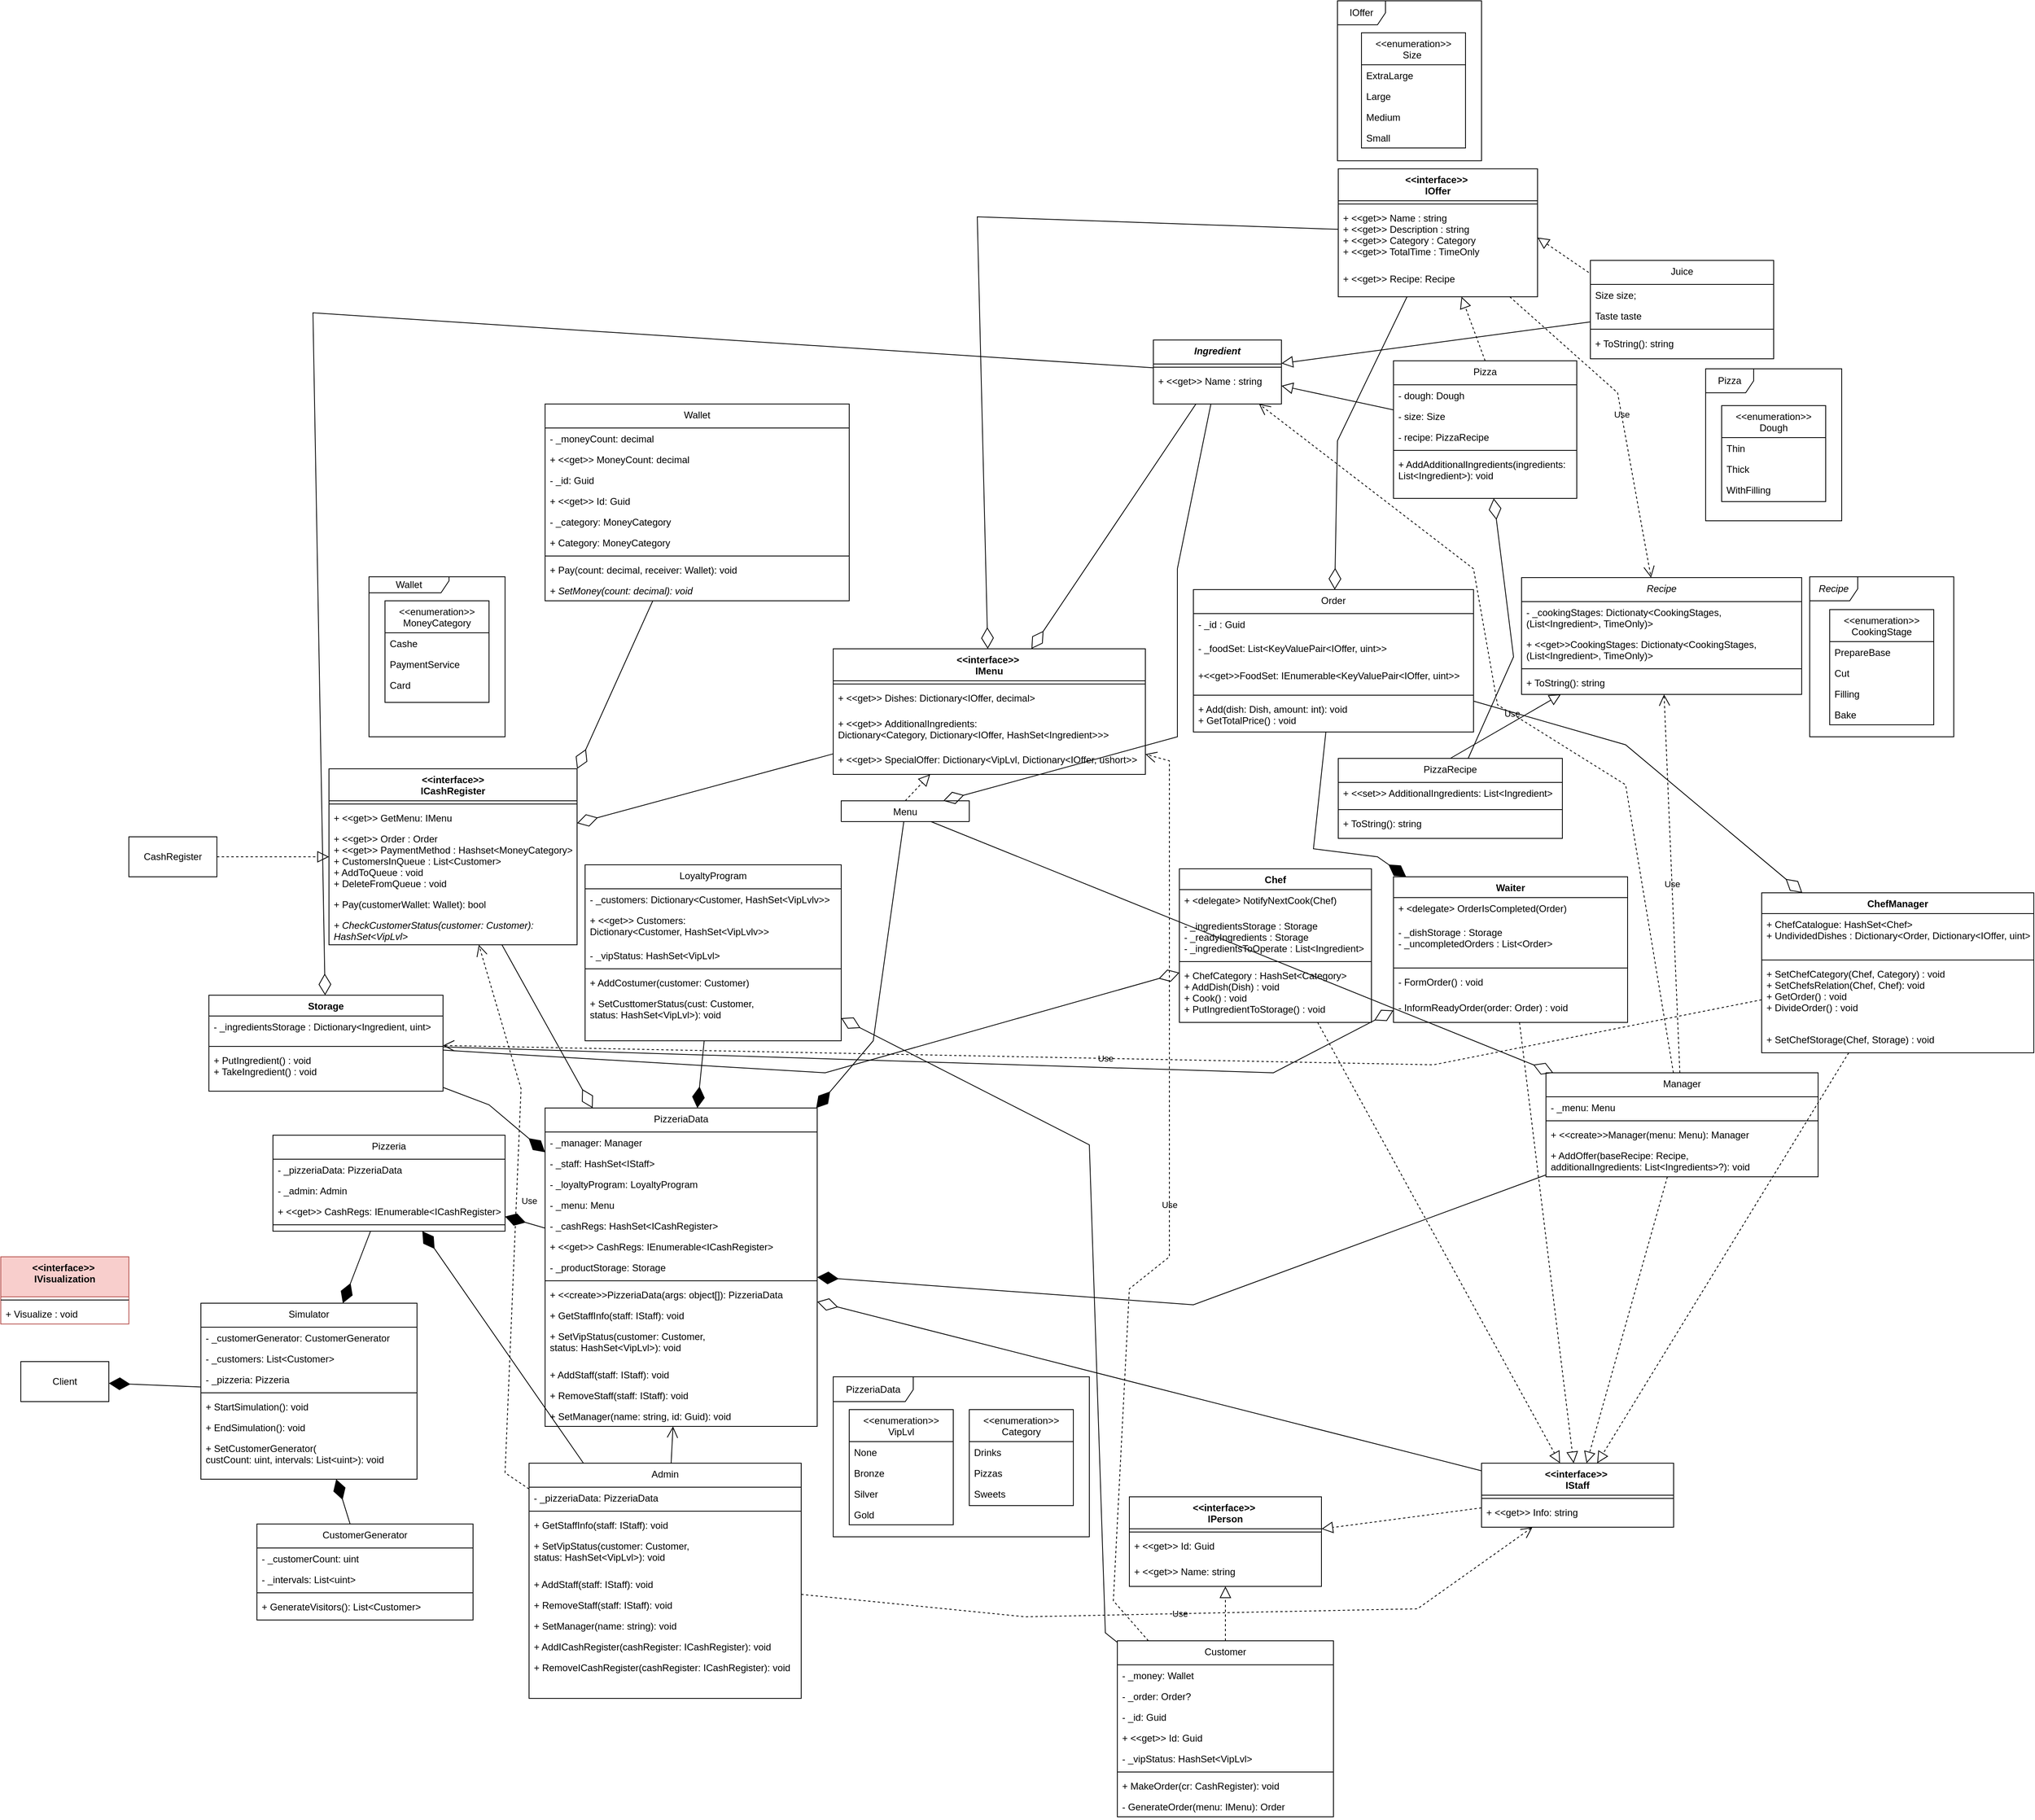 <mxfile version="21.3.2" type="device">
  <diagram id="AVlrbdHFfIFae9fIVT3l" name="Page-1">
    <mxGraphModel dx="1759" dy="2700" grid="1" gridSize="10" guides="1" tooltips="1" connect="1" arrows="1" fold="1" page="1" pageScale="1" pageWidth="827" pageHeight="1169" math="0" shadow="0">
      <root>
        <mxCell id="0" />
        <mxCell id="1" parent="0" />
        <mxCell id="yTDWApdTZO0DoRyl30tC-14" value="Pizza" style="shape=umlFrame;whiteSpace=wrap;html=1;labelBackgroundColor=none;" parent="1" vertex="1">
          <mxGeometry x="2150" y="-650" width="170" height="190" as="geometry" />
        </mxCell>
        <mxCell id="G9EN5JWeJz_nwPtttZKu-1" value="&lt;&lt;interface&gt;&gt; &#xa;IOffer&#xa;" style="swimlane;fontStyle=1;align=center;verticalAlign=top;childLayout=stackLayout;horizontal=1;startSize=40;horizontalStack=0;resizeParent=1;resizeParentMax=0;resizeLast=0;collapsible=1;marginBottom=0;labelBackgroundColor=none;" parent="1" vertex="1">
          <mxGeometry x="1691" y="-900" width="249" height="160" as="geometry" />
        </mxCell>
        <mxCell id="G9EN5JWeJz_nwPtttZKu-3" value="" style="line;strokeWidth=1;fillColor=none;align=left;verticalAlign=middle;spacingTop=-1;spacingLeft=3;spacingRight=3;rotatable=0;labelPosition=right;points=[];portConstraint=eastwest;labelBackgroundColor=none;" parent="G9EN5JWeJz_nwPtttZKu-1" vertex="1">
          <mxGeometry y="40" width="249" height="8" as="geometry" />
        </mxCell>
        <mxCell id="G9EN5JWeJz_nwPtttZKu-4" value="+ &lt;&lt;get&gt;&gt; Name : string&#xa;+ &lt;&lt;get&gt;&gt; Description : string&#xa;+ &lt;&lt;get&gt;&gt; Category : Category&#xa;+ &lt;&lt;get&gt;&gt; TotalTime : TimeOnly" style="text;strokeColor=none;fillColor=none;align=left;verticalAlign=top;spacingLeft=4;spacingRight=4;overflow=hidden;rotatable=0;points=[[0,0.5],[1,0.5]];portConstraint=eastwest;labelBackgroundColor=none;" parent="G9EN5JWeJz_nwPtttZKu-1" vertex="1">
          <mxGeometry y="48" width="249" height="76" as="geometry" />
        </mxCell>
        <mxCell id="ViWVULLcjfLXoIwgi1Q9-7" value="+ &lt;&lt;get&gt;&gt; Recipe: Recipe" style="text;strokeColor=none;fillColor=none;align=left;verticalAlign=top;spacingLeft=4;spacingRight=4;overflow=hidden;rotatable=0;points=[[0,0.5],[1,0.5]];portConstraint=eastwest;labelBackgroundColor=none;" vertex="1" parent="G9EN5JWeJz_nwPtttZKu-1">
          <mxGeometry y="124" width="249" height="36" as="geometry" />
        </mxCell>
        <mxCell id="G9EN5JWeJz_nwPtttZKu-5" value="&lt;&lt;interface&gt;&gt;&#xa;ICashRegister" style="swimlane;fontStyle=1;align=center;verticalAlign=top;childLayout=stackLayout;horizontal=1;startSize=40;horizontalStack=0;resizeParent=1;resizeParentMax=0;resizeLast=0;collapsible=1;marginBottom=0;labelBackgroundColor=none;" parent="1" vertex="1">
          <mxGeometry x="430" y="-150" width="310" height="220" as="geometry" />
        </mxCell>
        <mxCell id="G9EN5JWeJz_nwPtttZKu-7" value="" style="line;strokeWidth=1;fillColor=none;align=left;verticalAlign=middle;spacingTop=-1;spacingLeft=3;spacingRight=3;rotatable=0;labelPosition=right;points=[];portConstraint=eastwest;labelBackgroundColor=none;" parent="G9EN5JWeJz_nwPtttZKu-5" vertex="1">
          <mxGeometry y="40" width="310" height="8" as="geometry" />
        </mxCell>
        <mxCell id="yTDWApdTZO0DoRyl30tC-57" value="+ &lt;&lt;get&gt;&gt; GetMenu: IMenu" style="text;align=left;verticalAlign=top;spacingLeft=4;spacingRight=4;overflow=hidden;rotatable=0;points=[[0,0.5],[1,0.5]];portConstraint=eastwest;rounded=0;shadow=0;html=0;labelBackgroundColor=none;" parent="G9EN5JWeJz_nwPtttZKu-5" vertex="1">
          <mxGeometry y="48" width="310" height="26" as="geometry" />
        </mxCell>
        <mxCell id="G9EN5JWeJz_nwPtttZKu-8" value="+ &lt;&lt;get&gt;&gt; Order : Order&#xa;+ &lt;&lt;get&gt;&gt; PaymentMethod : Hashset&lt;MoneyCategory&gt;&#xa;+ CustomersInQueue : List&lt;Customer&gt;&#xa;+ AddToQueue : void&#xa;+ DeleteFromQueue : void&#xa;" style="text;strokeColor=none;fillColor=none;align=left;verticalAlign=top;spacingLeft=4;spacingRight=4;overflow=hidden;rotatable=0;points=[[0,0.5],[1,0.5]];portConstraint=eastwest;labelBackgroundColor=none;" parent="G9EN5JWeJz_nwPtttZKu-5" vertex="1">
          <mxGeometry y="74" width="310" height="82" as="geometry" />
        </mxCell>
        <mxCell id="Vp7KOwkqIpcdfMKKaiIl-102" value="+ Pay(customerWallet: Wallet): bool" style="text;align=left;verticalAlign=top;spacingLeft=4;spacingRight=4;overflow=hidden;rotatable=0;points=[[0,0.5],[1,0.5]];portConstraint=eastwest;rounded=0;shadow=0;html=0;fontStyle=0;labelBackgroundColor=none;" parent="G9EN5JWeJz_nwPtttZKu-5" vertex="1">
          <mxGeometry y="156" width="310" height="26" as="geometry" />
        </mxCell>
        <mxCell id="Vp7KOwkqIpcdfMKKaiIl-103" value="+ CheckCustomerStatus(customer: Customer): &#xa;HashSet&lt;VipLvl&gt;" style="text;align=left;verticalAlign=top;spacingLeft=4;spacingRight=4;overflow=hidden;rotatable=0;points=[[0,0.5],[1,0.5]];portConstraint=eastwest;rounded=0;shadow=0;html=0;fontStyle=2;labelBackgroundColor=none;" parent="G9EN5JWeJz_nwPtttZKu-5" vertex="1">
          <mxGeometry y="182" width="310" height="38" as="geometry" />
        </mxCell>
        <mxCell id="G9EN5JWeJz_nwPtttZKu-13" value="&lt;&lt;interface&gt;&gt; &#xa;IVisualization&#xa;" style="swimlane;fontStyle=1;align=center;verticalAlign=top;childLayout=stackLayout;horizontal=1;startSize=50;horizontalStack=0;resizeParent=1;resizeParentMax=0;resizeLast=0;collapsible=1;marginBottom=0;labelBackgroundColor=none;fillColor=#f8cecc;strokeColor=#b85450;" parent="1" vertex="1">
          <mxGeometry x="20" y="460" width="160" height="84" as="geometry" />
        </mxCell>
        <mxCell id="G9EN5JWeJz_nwPtttZKu-15" value="" style="line;strokeWidth=1;fillColor=none;align=left;verticalAlign=middle;spacingTop=-1;spacingLeft=3;spacingRight=3;rotatable=0;labelPosition=right;points=[];portConstraint=eastwest;labelBackgroundColor=none;" parent="G9EN5JWeJz_nwPtttZKu-13" vertex="1">
          <mxGeometry y="50" width="160" height="8" as="geometry" />
        </mxCell>
        <mxCell id="G9EN5JWeJz_nwPtttZKu-16" value="+ Visualize : void" style="text;strokeColor=none;fillColor=none;align=left;verticalAlign=top;spacingLeft=4;spacingRight=4;overflow=hidden;rotatable=0;points=[[0,0.5],[1,0.5]];portConstraint=eastwest;labelBackgroundColor=none;" parent="G9EN5JWeJz_nwPtttZKu-13" vertex="1">
          <mxGeometry y="58" width="160" height="26" as="geometry" />
        </mxCell>
        <mxCell id="G9EN5JWeJz_nwPtttZKu-89" value="Pizza" style="swimlane;fontStyle=0;align=center;verticalAlign=top;childLayout=stackLayout;horizontal=1;startSize=30;horizontalStack=0;resizeParent=1;resizeLast=0;collapsible=1;marginBottom=0;rounded=0;shadow=0;strokeWidth=1;labelBackgroundColor=none;" parent="1" vertex="1">
          <mxGeometry x="1760" y="-660" width="229" height="172" as="geometry">
            <mxRectangle x="130" y="380" width="160" height="26" as="alternateBounds" />
          </mxGeometry>
        </mxCell>
        <mxCell id="G9EN5JWeJz_nwPtttZKu-90" value="- dough: Dough" style="text;align=left;verticalAlign=top;spacingLeft=4;spacingRight=4;overflow=hidden;rotatable=0;points=[[0,0.5],[1,0.5]];portConstraint=eastwest;rounded=0;shadow=0;html=0;labelBackgroundColor=none;" parent="G9EN5JWeJz_nwPtttZKu-89" vertex="1">
          <mxGeometry y="30" width="229" height="26" as="geometry" />
        </mxCell>
        <mxCell id="yTDWApdTZO0DoRyl30tC-5" value="- size: Size" style="text;align=left;verticalAlign=top;spacingLeft=4;spacingRight=4;overflow=hidden;rotatable=0;points=[[0,0.5],[1,0.5]];portConstraint=eastwest;rounded=0;shadow=0;html=0;labelBackgroundColor=none;" parent="G9EN5JWeJz_nwPtttZKu-89" vertex="1">
          <mxGeometry y="56" width="229" height="26" as="geometry" />
        </mxCell>
        <mxCell id="G9EN5JWeJz_nwPtttZKu-92" value="- recipe: PizzaRecipe" style="text;align=left;verticalAlign=top;spacingLeft=4;spacingRight=4;overflow=hidden;rotatable=0;points=[[0,0.5],[1,0.5]];portConstraint=eastwest;rounded=0;shadow=0;html=0;labelBackgroundColor=none;" parent="G9EN5JWeJz_nwPtttZKu-89" vertex="1">
          <mxGeometry y="82" width="229" height="26" as="geometry" />
        </mxCell>
        <mxCell id="G9EN5JWeJz_nwPtttZKu-93" value="" style="line;html=1;strokeWidth=1;align=left;verticalAlign=middle;spacingTop=-1;spacingLeft=3;spacingRight=3;rotatable=0;labelPosition=right;points=[];portConstraint=eastwest;labelBackgroundColor=none;" parent="G9EN5JWeJz_nwPtttZKu-89" vertex="1">
          <mxGeometry y="108" width="229" height="8" as="geometry" />
        </mxCell>
        <mxCell id="ViWVULLcjfLXoIwgi1Q9-6" value="+ AddAdditionalIngredients(ingredients: List&lt;Ingredient&gt;): void" style="text;align=left;verticalAlign=top;spacingLeft=4;spacingRight=4;overflow=hidden;rotatable=0;points=[[0,0.5],[1,0.5]];portConstraint=eastwest;fontStyle=0;whiteSpace=wrap;labelBackgroundColor=none;" vertex="1" parent="G9EN5JWeJz_nwPtttZKu-89">
          <mxGeometry y="116" width="229" height="44" as="geometry" />
        </mxCell>
        <mxCell id="G9EN5JWeJz_nwPtttZKu-99" value="Chef" style="swimlane;fontStyle=1;align=center;verticalAlign=top;childLayout=stackLayout;horizontal=1;startSize=26;horizontalStack=0;resizeParent=1;resizeParentMax=0;resizeLast=0;collapsible=1;marginBottom=0;labelBackgroundColor=none;" parent="1" vertex="1">
          <mxGeometry x="1492.5" y="-25" width="240" height="192" as="geometry" />
        </mxCell>
        <mxCell id="Vp7KOwkqIpcdfMKKaiIl-82" value="+ &lt;delegate&gt; NotifyNextCook(Chef)" style="text;strokeColor=none;fillColor=none;align=left;verticalAlign=top;spacingLeft=4;spacingRight=4;overflow=hidden;rotatable=0;points=[[0,0.5],[1,0.5]];portConstraint=eastwest;labelBackgroundColor=none;" parent="G9EN5JWeJz_nwPtttZKu-99" vertex="1">
          <mxGeometry y="26" width="240" height="32" as="geometry" />
        </mxCell>
        <mxCell id="G9EN5JWeJz_nwPtttZKu-100" value="- _ingredientsStorage : Storage&#xa;- _readyIngredients : Storage&#xa;- _ingredientsToOperate : List&lt;Ingredient&gt;" style="text;strokeColor=none;fillColor=none;align=left;verticalAlign=top;spacingLeft=4;spacingRight=4;overflow=hidden;rotatable=0;points=[[0,0.5],[1,0.5]];portConstraint=eastwest;labelBackgroundColor=none;" parent="G9EN5JWeJz_nwPtttZKu-99" vertex="1">
          <mxGeometry y="58" width="240" height="54" as="geometry" />
        </mxCell>
        <mxCell id="G9EN5JWeJz_nwPtttZKu-101" value="" style="line;strokeWidth=1;fillColor=none;align=left;verticalAlign=middle;spacingTop=-1;spacingLeft=3;spacingRight=3;rotatable=0;labelPosition=right;points=[];portConstraint=eastwest;labelBackgroundColor=none;" parent="G9EN5JWeJz_nwPtttZKu-99" vertex="1">
          <mxGeometry y="112" width="240" height="8" as="geometry" />
        </mxCell>
        <mxCell id="G9EN5JWeJz_nwPtttZKu-102" value="+ ChefCategory : HashSet&lt;Category&gt;&#xa;+ AddDish(Dish) : void&#xa;+ Cook() : void&#xa;+ PutIngredientToStorage() : void" style="text;strokeColor=none;fillColor=none;align=left;verticalAlign=top;spacingLeft=4;spacingRight=4;overflow=hidden;rotatable=0;points=[[0,0.5],[1,0.5]];portConstraint=eastwest;labelBackgroundColor=none;" parent="G9EN5JWeJz_nwPtttZKu-99" vertex="1">
          <mxGeometry y="120" width="240" height="72" as="geometry" />
        </mxCell>
        <mxCell id="G9EN5JWeJz_nwPtttZKu-103" value="Ingredient&#xa;" style="swimlane;fontStyle=3;align=center;verticalAlign=top;childLayout=stackLayout;horizontal=1;startSize=30;horizontalStack=0;resizeParent=1;resizeParentMax=0;resizeLast=0;collapsible=1;marginBottom=0;labelBackgroundColor=none;" parent="1" vertex="1">
          <mxGeometry x="1460" y="-686" width="160" height="80" as="geometry" />
        </mxCell>
        <mxCell id="G9EN5JWeJz_nwPtttZKu-104" value="" style="line;strokeWidth=1;fillColor=none;align=left;verticalAlign=middle;spacingTop=-1;spacingLeft=3;spacingRight=3;rotatable=0;labelPosition=right;points=[];portConstraint=eastwest;labelBackgroundColor=none;" parent="G9EN5JWeJz_nwPtttZKu-103" vertex="1">
          <mxGeometry y="30" width="160" height="8" as="geometry" />
        </mxCell>
        <mxCell id="G9EN5JWeJz_nwPtttZKu-105" value="+ &lt;&lt;get&gt;&gt; Name : string" style="text;strokeColor=none;fillColor=none;align=left;verticalAlign=top;spacingLeft=4;spacingRight=4;overflow=hidden;rotatable=0;points=[[0,0.5],[1,0.5]];portConstraint=eastwest;labelBackgroundColor=none;" parent="G9EN5JWeJz_nwPtttZKu-103" vertex="1">
          <mxGeometry y="38" width="160" height="42" as="geometry" />
        </mxCell>
        <mxCell id="G9EN5JWeJz_nwPtttZKu-106" value="Storage" style="swimlane;fontStyle=1;align=center;verticalAlign=top;childLayout=stackLayout;horizontal=1;startSize=26;horizontalStack=0;resizeParent=1;resizeParentMax=0;resizeLast=0;collapsible=1;marginBottom=0;labelBackgroundColor=none;" parent="1" vertex="1">
          <mxGeometry x="280" y="133" width="292.5" height="120" as="geometry" />
        </mxCell>
        <mxCell id="G9EN5JWeJz_nwPtttZKu-107" value="- _ingredientsStorage : Dictionary&lt;Ingredient, uint&gt;" style="text;strokeColor=none;fillColor=none;align=left;verticalAlign=top;spacingLeft=4;spacingRight=4;overflow=hidden;rotatable=0;points=[[0,0.5],[1,0.5]];portConstraint=eastwest;labelBackgroundColor=none;" parent="G9EN5JWeJz_nwPtttZKu-106" vertex="1">
          <mxGeometry y="26" width="292.5" height="34" as="geometry" />
        </mxCell>
        <mxCell id="G9EN5JWeJz_nwPtttZKu-108" value="" style="line;strokeWidth=1;fillColor=none;align=left;verticalAlign=middle;spacingTop=-1;spacingLeft=3;spacingRight=3;rotatable=0;labelPosition=right;points=[];portConstraint=eastwest;labelBackgroundColor=none;" parent="G9EN5JWeJz_nwPtttZKu-106" vertex="1">
          <mxGeometry y="60" width="292.5" height="8" as="geometry" />
        </mxCell>
        <mxCell id="G9EN5JWeJz_nwPtttZKu-109" value="+ PutIngredient() : void&#xa;+ TakeIngredient() : void" style="text;strokeColor=none;fillColor=none;align=left;verticalAlign=top;spacingLeft=4;spacingRight=4;overflow=hidden;rotatable=0;points=[[0,0.5],[1,0.5]];portConstraint=eastwest;labelBackgroundColor=none;" parent="G9EN5JWeJz_nwPtttZKu-106" vertex="1">
          <mxGeometry y="68" width="292.5" height="52" as="geometry" />
        </mxCell>
        <mxCell id="G9EN5JWeJz_nwPtttZKu-110" value="ChefManager" style="swimlane;fontStyle=1;align=center;verticalAlign=top;childLayout=stackLayout;horizontal=1;startSize=26;horizontalStack=0;resizeParent=1;resizeParentMax=0;resizeLast=0;collapsible=1;marginBottom=0;labelBackgroundColor=none;" parent="1" vertex="1">
          <mxGeometry x="2220" y="5" width="340" height="200" as="geometry" />
        </mxCell>
        <mxCell id="G9EN5JWeJz_nwPtttZKu-111" value="+ ChefCatalogue: HashSet&lt;Chef&gt;&#xa;+ UndividedDishes : Dictionary&lt;Order, Dictionary&lt;IOffer, uint&gt;&gt;" style="text;strokeColor=none;fillColor=none;align=left;verticalAlign=top;spacingLeft=4;spacingRight=4;overflow=hidden;rotatable=0;points=[[0,0.5],[1,0.5]];portConstraint=eastwest;labelBackgroundColor=none;" parent="G9EN5JWeJz_nwPtttZKu-110" vertex="1">
          <mxGeometry y="26" width="340" height="54" as="geometry" />
        </mxCell>
        <mxCell id="G9EN5JWeJz_nwPtttZKu-112" value="" style="line;strokeWidth=1;fillColor=none;align=left;verticalAlign=middle;spacingTop=-1;spacingLeft=3;spacingRight=3;rotatable=0;labelPosition=right;points=[];portConstraint=eastwest;labelBackgroundColor=none;" parent="G9EN5JWeJz_nwPtttZKu-110" vertex="1">
          <mxGeometry y="80" width="340" height="8" as="geometry" />
        </mxCell>
        <mxCell id="G9EN5JWeJz_nwPtttZKu-113" value="+ SetChefCategory(Chef, Category) : void&#xa;+ SetChefsRelation(Chef, Chef): void&#xa;+ GetOrder() : void&#xa;+ DivideOrder() : void" style="text;strokeColor=none;fillColor=none;align=left;verticalAlign=top;spacingLeft=4;spacingRight=4;overflow=hidden;rotatable=0;points=[[0,0.5],[1,0.5]];portConstraint=eastwest;labelBackgroundColor=none;" parent="G9EN5JWeJz_nwPtttZKu-110" vertex="1">
          <mxGeometry y="88" width="340" height="82" as="geometry" />
        </mxCell>
        <mxCell id="ViWVULLcjfLXoIwgi1Q9-88" value="+ SetChefStorage(Chef, Storage) : void&#xa;" style="text;strokeColor=none;fillColor=none;align=left;verticalAlign=top;spacingLeft=4;spacingRight=4;overflow=hidden;rotatable=0;points=[[0,0.5],[1,0.5]];portConstraint=eastwest;labelBackgroundColor=none;" vertex="1" parent="G9EN5JWeJz_nwPtttZKu-110">
          <mxGeometry y="170" width="340" height="30" as="geometry" />
        </mxCell>
        <mxCell id="G9EN5JWeJz_nwPtttZKu-118" value="Waiter" style="swimlane;fontStyle=1;align=center;verticalAlign=top;childLayout=stackLayout;horizontal=1;startSize=26;horizontalStack=0;resizeParent=1;resizeParentMax=0;resizeLast=0;collapsible=1;marginBottom=0;labelBackgroundColor=none;" parent="1" vertex="1">
          <mxGeometry x="1760" y="-15" width="292.5" height="182" as="geometry" />
        </mxCell>
        <mxCell id="Vp7KOwkqIpcdfMKKaiIl-83" value="+ &lt;delegate&gt; OrderIsCompleted(Order)" style="text;strokeColor=none;fillColor=none;align=left;verticalAlign=top;spacingLeft=4;spacingRight=4;overflow=hidden;rotatable=0;points=[[0,0.5],[1,0.5]];portConstraint=eastwest;labelBackgroundColor=none;" parent="G9EN5JWeJz_nwPtttZKu-118" vertex="1">
          <mxGeometry y="26" width="292.5" height="30" as="geometry" />
        </mxCell>
        <mxCell id="G9EN5JWeJz_nwPtttZKu-119" value="- _dishStorage : Storage&#xa;- _uncompletedOrders : List&lt;Order&gt;&#xa;" style="text;strokeColor=none;fillColor=none;align=left;verticalAlign=top;spacingLeft=4;spacingRight=4;overflow=hidden;rotatable=0;points=[[0,0.5],[1,0.5]];portConstraint=eastwest;labelBackgroundColor=none;" parent="G9EN5JWeJz_nwPtttZKu-118" vertex="1">
          <mxGeometry y="56" width="292.5" height="54" as="geometry" />
        </mxCell>
        <mxCell id="G9EN5JWeJz_nwPtttZKu-120" value="" style="line;strokeWidth=1;fillColor=none;align=left;verticalAlign=middle;spacingTop=-1;spacingLeft=3;spacingRight=3;rotatable=0;labelPosition=right;points=[];portConstraint=eastwest;labelBackgroundColor=none;" parent="G9EN5JWeJz_nwPtttZKu-118" vertex="1">
          <mxGeometry y="110" width="292.5" height="8" as="geometry" />
        </mxCell>
        <mxCell id="G9EN5JWeJz_nwPtttZKu-121" value="- FormOrder() : void" style="text;strokeColor=none;fillColor=none;align=left;verticalAlign=top;spacingLeft=4;spacingRight=4;overflow=hidden;rotatable=0;points=[[0,0.5],[1,0.5]];portConstraint=eastwest;labelBackgroundColor=none;" parent="G9EN5JWeJz_nwPtttZKu-118" vertex="1">
          <mxGeometry y="118" width="292.5" height="32" as="geometry" />
        </mxCell>
        <mxCell id="ViWVULLcjfLXoIwgi1Q9-3" value="- InformReadyOrder(order: Order) : void" style="text;strokeColor=none;fillColor=none;align=left;verticalAlign=top;spacingLeft=4;spacingRight=4;overflow=hidden;rotatable=0;points=[[0,0.5],[1,0.5]];portConstraint=eastwest;labelBackgroundColor=none;" vertex="1" parent="G9EN5JWeJz_nwPtttZKu-118">
          <mxGeometry y="150" width="292.5" height="32" as="geometry" />
        </mxCell>
        <mxCell id="G9EN5JWeJz_nwPtttZKu-126" value="Order" style="swimlane;fontStyle=0;align=center;verticalAlign=top;childLayout=stackLayout;horizontal=1;startSize=30;horizontalStack=0;resizeParent=1;resizeLast=0;collapsible=1;marginBottom=0;rounded=0;shadow=0;strokeWidth=1;labelBackgroundColor=none;" parent="1" vertex="1">
          <mxGeometry x="1510" y="-374" width="350" height="178" as="geometry">
            <mxRectangle x="130" y="380" width="160" height="26" as="alternateBounds" />
          </mxGeometry>
        </mxCell>
        <mxCell id="G9EN5JWeJz_nwPtttZKu-127" value="- _id : Guid" style="text;align=left;verticalAlign=top;spacingLeft=4;spacingRight=4;overflow=hidden;rotatable=0;points=[[0,0.5],[1,0.5]];portConstraint=eastwest;rounded=0;shadow=0;html=0;labelBackgroundColor=none;" parent="G9EN5JWeJz_nwPtttZKu-126" vertex="1">
          <mxGeometry y="30" width="350" height="30" as="geometry" />
        </mxCell>
        <mxCell id="Vp7KOwkqIpcdfMKKaiIl-58" value="- _foodSet: List&lt;KeyValuePair&lt;IOffer, uint&gt;&gt;" style="text;align=left;verticalAlign=top;spacingLeft=4;spacingRight=4;overflow=hidden;rotatable=0;points=[[0,0.5],[1,0.5]];portConstraint=eastwest;rounded=0;shadow=0;html=0;labelBackgroundColor=none;" parent="G9EN5JWeJz_nwPtttZKu-126" vertex="1">
          <mxGeometry y="60" width="350" height="34" as="geometry" />
        </mxCell>
        <mxCell id="G9EN5JWeJz_nwPtttZKu-128" value="+&lt;&lt;get&gt;&gt;FoodSet: IEnumerable&lt;KeyValuePair&lt;IOffer, uint&gt;&gt;" style="text;align=left;verticalAlign=top;spacingLeft=4;spacingRight=4;overflow=hidden;rotatable=0;points=[[0,0.5],[1,0.5]];portConstraint=eastwest;rounded=0;shadow=0;html=0;labelBackgroundColor=none;" parent="G9EN5JWeJz_nwPtttZKu-126" vertex="1">
          <mxGeometry y="94" width="350" height="34" as="geometry" />
        </mxCell>
        <mxCell id="G9EN5JWeJz_nwPtttZKu-129" value="" style="line;html=1;strokeWidth=1;align=left;verticalAlign=middle;spacingTop=-1;spacingLeft=3;spacingRight=3;rotatable=0;labelPosition=right;points=[];portConstraint=eastwest;labelBackgroundColor=none;" parent="G9EN5JWeJz_nwPtttZKu-126" vertex="1">
          <mxGeometry y="128" width="350" height="8" as="geometry" />
        </mxCell>
        <mxCell id="G9EN5JWeJz_nwPtttZKu-130" value="+ Add(dish: Dish, amount: int): void&#xa;+ GetTotalPrice() : void" style="text;align=left;verticalAlign=top;spacingLeft=4;spacingRight=4;overflow=hidden;rotatable=0;points=[[0,0.5],[1,0.5]];portConstraint=eastwest;fontStyle=0;whiteSpace=wrap;labelBackgroundColor=none;" parent="G9EN5JWeJz_nwPtttZKu-126" vertex="1">
          <mxGeometry y="136" width="350" height="42" as="geometry" />
        </mxCell>
        <mxCell id="G9EN5JWeJz_nwPtttZKu-131" value="Menu" style="swimlane;fontStyle=0;align=center;verticalAlign=top;childLayout=stackLayout;horizontal=1;startSize=30;horizontalStack=0;resizeParent=1;resizeLast=0;collapsible=1;marginBottom=0;rounded=0;shadow=0;strokeWidth=1;labelBackgroundColor=none;" parent="1" vertex="1" collapsed="1">
          <mxGeometry x="1070" y="-110" width="160" height="26" as="geometry">
            <mxRectangle x="1070" y="-110" width="400" height="558" as="alternateBounds" />
          </mxGeometry>
        </mxCell>
        <mxCell id="G9EN5JWeJz_nwPtttZKu-132" value="- _dishes: Dictionary&lt;IOffer, decimal&gt;" style="text;align=left;verticalAlign=top;spacingLeft=4;spacingRight=4;overflow=hidden;rotatable=0;points=[[0,0.5],[1,0.5]];portConstraint=eastwest;rounded=0;shadow=0;html=0;labelBackgroundColor=none;" parent="G9EN5JWeJz_nwPtttZKu-131" vertex="1">
          <mxGeometry y="30" width="400" height="26" as="geometry" />
        </mxCell>
        <mxCell id="yTDWApdTZO0DoRyl30tC-3" value="- _additionalIngredients: Dictionary&lt;Category, &#xa;Dictionary&lt;IOffer, HashSet&lt;Ingredient&gt;&gt;&gt;" style="text;strokeColor=none;fillColor=none;align=left;verticalAlign=top;spacingLeft=4;spacingRight=4;overflow=hidden;rotatable=0;points=[[0,0.5],[1,0.5]];portConstraint=eastwest;labelBackgroundColor=none;" parent="G9EN5JWeJz_nwPtttZKu-131" vertex="1">
          <mxGeometry y="56" width="400" height="34" as="geometry" />
        </mxCell>
        <mxCell id="Vp7KOwkqIpcdfMKKaiIl-60" value="- _specialOffer: Dictionary&lt;VipLvl, Dictionary&lt;IOffer, ushort&gt;&gt;" style="text;align=left;verticalAlign=top;spacingLeft=4;spacingRight=4;overflow=hidden;rotatable=0;points=[[0,0.5],[1,0.5]];portConstraint=eastwest;rounded=0;shadow=0;html=0;labelBackgroundColor=none;" parent="G9EN5JWeJz_nwPtttZKu-131" vertex="1">
          <mxGeometry y="90" width="400" height="26" as="geometry" />
        </mxCell>
        <mxCell id="G9EN5JWeJz_nwPtttZKu-133" value="" style="line;html=1;strokeWidth=1;align=left;verticalAlign=middle;spacingTop=-1;spacingLeft=3;spacingRight=3;rotatable=0;labelPosition=right;points=[];portConstraint=eastwest;labelBackgroundColor=none;" parent="G9EN5JWeJz_nwPtttZKu-131" vertex="1">
          <mxGeometry y="116" width="400" height="4" as="geometry" />
        </mxCell>
        <mxCell id="Vp7KOwkqIpcdfMKKaiIl-33" value="- &lt;&lt;create&gt;&gt;Menu(): Menu" style="text;align=left;verticalAlign=top;spacingLeft=4;spacingRight=4;overflow=hidden;rotatable=0;points=[[0,0.5],[1,0.5]];portConstraint=eastwest;rounded=0;shadow=0;html=0;fontStyle=0;labelBackgroundColor=none;" parent="G9EN5JWeJz_nwPtttZKu-131" vertex="1">
          <mxGeometry y="120" width="400" height="26" as="geometry" />
        </mxCell>
        <mxCell id="Vp7KOwkqIpcdfMKKaiIl-36" value="+ GetInstance(): (Dictionary&lt;IOffer, decimal&gt;, &#xa;Dictionary&lt;Category, Dictionary&lt;IOffer, uint&gt;&gt;)" style="text;align=left;verticalAlign=top;spacingLeft=4;spacingRight=4;overflow=hidden;rotatable=0;points=[[0,0.5],[1,0.5]];portConstraint=eastwest;rounded=0;shadow=0;html=0;fontStyle=0;labelBackgroundColor=none;" parent="G9EN5JWeJz_nwPtttZKu-131" vertex="1">
          <mxGeometry y="146" width="400" height="39" as="geometry" />
        </mxCell>
        <mxCell id="Vp7KOwkqIpcdfMKKaiIl-74" value="+ AddSpecialOffer(offer: &#xa;Dictionary&lt;VipLvl, Dictionary&lt;IOffer, ushort&gt;&gt;): void" style="text;align=left;verticalAlign=top;spacingLeft=4;spacingRight=4;overflow=hidden;rotatable=0;points=[[0,0.5],[1,0.5]];portConstraint=eastwest;rounded=0;shadow=0;html=0;fontStyle=0;labelBackgroundColor=none;" parent="G9EN5JWeJz_nwPtttZKu-131" vertex="1">
          <mxGeometry y="185" width="400" height="49" as="geometry" />
        </mxCell>
        <mxCell id="Vp7KOwkqIpcdfMKKaiIl-73" value="+ AddAdditionalIngr(offer: &#xa;Dictionary&lt;Category, Dictionary&lt;IOffer, uint&gt;&gt;): void" style="text;align=left;verticalAlign=top;spacingLeft=4;spacingRight=4;overflow=hidden;rotatable=0;points=[[0,0.5],[1,0.5]];portConstraint=eastwest;rounded=0;shadow=0;html=0;fontStyle=0;labelBackgroundColor=none;" parent="G9EN5JWeJz_nwPtttZKu-131" vertex="1">
          <mxGeometry y="234" width="400" height="54" as="geometry" />
        </mxCell>
        <mxCell id="Vp7KOwkqIpcdfMKKaiIl-72" value="+ AddDish(offer: Dictionary&lt;IOffer, decimal&gt;): void" style="text;align=left;verticalAlign=top;spacingLeft=4;spacingRight=4;overflow=hidden;rotatable=0;points=[[0,0.5],[1,0.5]];portConstraint=eastwest;rounded=0;shadow=0;html=0;fontStyle=0;labelBackgroundColor=none;" parent="G9EN5JWeJz_nwPtttZKu-131" vertex="1">
          <mxGeometry y="288" width="400" height="26" as="geometry" />
        </mxCell>
        <mxCell id="Vp7KOwkqIpcdfMKKaiIl-71" value="+ RemoveSpecialOffer(offer: &#xa;Dictionary&lt;VipLvl, Dictionary&lt;IOffer, ushort&gt;&gt;): void" style="text;align=left;verticalAlign=top;spacingLeft=4;spacingRight=4;overflow=hidden;rotatable=0;points=[[0,0.5],[1,0.5]];portConstraint=eastwest;rounded=0;shadow=0;html=0;fontStyle=0;labelBackgroundColor=none;" parent="G9EN5JWeJz_nwPtttZKu-131" vertex="1">
          <mxGeometry y="314" width="400" height="49" as="geometry" />
        </mxCell>
        <mxCell id="Vp7KOwkqIpcdfMKKaiIl-70" value="+ RemoveAdditionalIngr(&#xa;offer: Dictionary&lt;Category, Dictionary&lt;IOffer, uint&gt;&gt;): void" style="text;align=left;verticalAlign=top;spacingLeft=4;spacingRight=4;overflow=hidden;rotatable=0;points=[[0,0.5],[1,0.5]];portConstraint=eastwest;rounded=0;shadow=0;html=0;fontStyle=0;labelBackgroundColor=none;" parent="G9EN5JWeJz_nwPtttZKu-131" vertex="1">
          <mxGeometry y="363" width="400" height="44" as="geometry" />
        </mxCell>
        <mxCell id="Vp7KOwkqIpcdfMKKaiIl-69" value="+ SetSpecialOffer(offer: &#xa;Dictionary&lt;VipLvl, Dictionary&lt;IOffer, ushort&gt;&gt;): void" style="text;align=left;verticalAlign=top;spacingLeft=4;spacingRight=4;overflow=hidden;rotatable=0;points=[[0,0.5],[1,0.5]];portConstraint=eastwest;rounded=0;shadow=0;html=0;fontStyle=0;labelBackgroundColor=none;" parent="G9EN5JWeJz_nwPtttZKu-131" vertex="1">
          <mxGeometry y="407" width="400" height="49" as="geometry" />
        </mxCell>
        <mxCell id="Vp7KOwkqIpcdfMKKaiIl-68" value="+ SetAdditionalIngr(offer: &#xa;Dictionary&lt;Category, Dictionary&lt;IOffer, uint&gt;&gt;): void" style="text;align=left;verticalAlign=top;spacingLeft=4;spacingRight=4;overflow=hidden;rotatable=0;points=[[0,0.5],[1,0.5]];portConstraint=eastwest;rounded=0;shadow=0;html=0;fontStyle=0;labelBackgroundColor=none;" parent="G9EN5JWeJz_nwPtttZKu-131" vertex="1">
          <mxGeometry y="456" width="400" height="44" as="geometry" />
        </mxCell>
        <mxCell id="Vp7KOwkqIpcdfMKKaiIl-67" value="+ SetDish(offer: Dictionary&lt;IOffer, decimal&gt;): void" style="text;align=left;verticalAlign=top;spacingLeft=4;spacingRight=4;overflow=hidden;rotatable=0;points=[[0,0.5],[1,0.5]];portConstraint=eastwest;rounded=0;shadow=0;html=0;fontStyle=0;labelBackgroundColor=none;" parent="G9EN5JWeJz_nwPtttZKu-131" vertex="1">
          <mxGeometry y="500" width="400" height="26" as="geometry" />
        </mxCell>
        <mxCell id="yTDWApdTZO0DoRyl30tC-10" value="&lt;&lt;enumeration&gt;&gt;&#xa;Dough" style="swimlane;fontStyle=0;align=center;verticalAlign=top;childLayout=stackLayout;horizontal=1;startSize=40;horizontalStack=0;resizeParent=1;resizeLast=0;collapsible=1;marginBottom=0;rounded=0;shadow=0;strokeWidth=1;labelBackgroundColor=none;" parent="1" vertex="1">
          <mxGeometry x="2170" y="-604" width="130" height="120" as="geometry">
            <mxRectangle x="130" y="380" width="160" height="26" as="alternateBounds" />
          </mxGeometry>
        </mxCell>
        <mxCell id="yTDWApdTZO0DoRyl30tC-11" value="Thin" style="text;align=left;verticalAlign=top;spacingLeft=4;spacingRight=4;overflow=hidden;rotatable=0;points=[[0,0.5],[1,0.5]];portConstraint=eastwest;rounded=0;shadow=0;html=0;labelBackgroundColor=none;" parent="yTDWApdTZO0DoRyl30tC-10" vertex="1">
          <mxGeometry y="40" width="130" height="26" as="geometry" />
        </mxCell>
        <mxCell id="yTDWApdTZO0DoRyl30tC-12" value="Thick" style="text;align=left;verticalAlign=top;spacingLeft=4;spacingRight=4;overflow=hidden;rotatable=0;points=[[0,0.5],[1,0.5]];portConstraint=eastwest;rounded=0;shadow=0;html=0;labelBackgroundColor=none;" parent="yTDWApdTZO0DoRyl30tC-10" vertex="1">
          <mxGeometry y="66" width="130" height="26" as="geometry" />
        </mxCell>
        <mxCell id="yTDWApdTZO0DoRyl30tC-13" value="WithFilling" style="text;align=left;verticalAlign=top;spacingLeft=4;spacingRight=4;overflow=hidden;rotatable=0;points=[[0,0.5],[1,0.5]];portConstraint=eastwest;rounded=0;shadow=0;html=0;labelBackgroundColor=none;" parent="yTDWApdTZO0DoRyl30tC-10" vertex="1">
          <mxGeometry y="92" width="130" height="26" as="geometry" />
        </mxCell>
        <mxCell id="yTDWApdTZO0DoRyl30tC-16" value="Recipe" style="swimlane;fontStyle=2;align=center;verticalAlign=top;childLayout=stackLayout;horizontal=1;startSize=30;horizontalStack=0;resizeParent=1;resizeLast=0;collapsible=1;marginBottom=0;rounded=0;shadow=0;strokeWidth=1;labelBackgroundColor=none;" parent="1" vertex="1">
          <mxGeometry x="1920" y="-389" width="350" height="146" as="geometry">
            <mxRectangle x="130" y="380" width="160" height="26" as="alternateBounds" />
          </mxGeometry>
        </mxCell>
        <mxCell id="yTDWApdTZO0DoRyl30tC-19" value="- _cookingStages: Dictionaty&lt;CookingStages, &#xa;(List&lt;Ingredient&gt;, TimeOnly)&gt; " style="text;align=left;verticalAlign=top;spacingLeft=4;spacingRight=4;overflow=hidden;rotatable=0;points=[[0,0.5],[1,0.5]];portConstraint=eastwest;rounded=0;shadow=0;html=0;labelBackgroundColor=none;" parent="yTDWApdTZO0DoRyl30tC-16" vertex="1">
          <mxGeometry y="30" width="350" height="40" as="geometry" />
        </mxCell>
        <mxCell id="ViWVULLcjfLXoIwgi1Q9-4" value="+ &lt;&lt;get&gt;&gt;CookingStages: Dictionaty&lt;CookingStages, &#xa;(List&lt;Ingredient&gt;, TimeOnly)&gt; " style="text;align=left;verticalAlign=top;spacingLeft=4;spacingRight=4;overflow=hidden;rotatable=0;points=[[0,0.5],[1,0.5]];portConstraint=eastwest;rounded=0;shadow=0;html=0;labelBackgroundColor=none;" vertex="1" parent="yTDWApdTZO0DoRyl30tC-16">
          <mxGeometry y="70" width="350" height="40" as="geometry" />
        </mxCell>
        <mxCell id="yTDWApdTZO0DoRyl30tC-20" value="" style="line;html=1;strokeWidth=1;align=left;verticalAlign=middle;spacingTop=-1;spacingLeft=3;spacingRight=3;rotatable=0;labelPosition=right;points=[];portConstraint=eastwest;labelBackgroundColor=none;" parent="yTDWApdTZO0DoRyl30tC-16" vertex="1">
          <mxGeometry y="110" width="350" height="8" as="geometry" />
        </mxCell>
        <mxCell id="yTDWApdTZO0DoRyl30tC-21" value="+ ToString(): string" style="text;align=left;verticalAlign=top;spacingLeft=4;spacingRight=4;overflow=hidden;rotatable=0;points=[[0,0.5],[1,0.5]];portConstraint=eastwest;fontStyle=0;whiteSpace=wrap;labelBackgroundColor=none;" parent="yTDWApdTZO0DoRyl30tC-16" vertex="1">
          <mxGeometry y="118" width="350" height="28" as="geometry" />
        </mxCell>
        <mxCell id="yTDWApdTZO0DoRyl30tC-36" value="PizzaRecipe" style="swimlane;fontStyle=0;align=center;verticalAlign=top;childLayout=stackLayout;horizontal=1;startSize=30;horizontalStack=0;resizeParent=1;resizeLast=0;collapsible=1;marginBottom=0;rounded=0;shadow=0;strokeWidth=1;labelBackgroundColor=none;" parent="1" vertex="1">
          <mxGeometry x="1691" y="-163" width="280" height="100" as="geometry">
            <mxRectangle x="130" y="380" width="160" height="26" as="alternateBounds" />
          </mxGeometry>
        </mxCell>
        <mxCell id="yTDWApdTZO0DoRyl30tC-37" value="+ &lt;&lt;set&gt;&gt; AdditionalIngredients: List&lt;Ingredient&gt;" style="text;align=left;verticalAlign=top;spacingLeft=4;spacingRight=4;overflow=hidden;rotatable=0;points=[[0,0.5],[1,0.5]];portConstraint=eastwest;rounded=0;shadow=0;html=0;labelBackgroundColor=none;" parent="yTDWApdTZO0DoRyl30tC-36" vertex="1">
          <mxGeometry y="30" width="280" height="30" as="geometry" />
        </mxCell>
        <mxCell id="yTDWApdTZO0DoRyl30tC-38" value="" style="line;html=1;strokeWidth=1;align=left;verticalAlign=middle;spacingTop=-1;spacingLeft=3;spacingRight=3;rotatable=0;labelPosition=right;points=[];portConstraint=eastwest;labelBackgroundColor=none;" parent="yTDWApdTZO0DoRyl30tC-36" vertex="1">
          <mxGeometry y="60" width="280" height="8" as="geometry" />
        </mxCell>
        <mxCell id="yTDWApdTZO0DoRyl30tC-39" value="+ ToString(): string" style="text;align=left;verticalAlign=top;spacingLeft=4;spacingRight=4;overflow=hidden;rotatable=0;points=[[0,0.5],[1,0.5]];portConstraint=eastwest;fontStyle=0;whiteSpace=wrap;labelBackgroundColor=none;" parent="yTDWApdTZO0DoRyl30tC-36" vertex="1">
          <mxGeometry y="68" width="280" height="28" as="geometry" />
        </mxCell>
        <mxCell id="yTDWApdTZO0DoRyl30tC-40" value="" style="endArrow=block;endFill=0;endSize=12;html=1;rounded=0;exitX=0.5;exitY=0;exitDx=0;exitDy=0;labelBackgroundColor=none;fontColor=default;" parent="1" source="yTDWApdTZO0DoRyl30tC-36" edge="1" target="yTDWApdTZO0DoRyl30tC-16">
          <mxGeometry width="160" relative="1" as="geometry">
            <mxPoint x="2090" y="-40" as="sourcePoint" />
            <mxPoint x="2080" y="-290" as="targetPoint" />
          </mxGeometry>
        </mxCell>
        <mxCell id="yTDWApdTZO0DoRyl30tC-41" value="" style="group;labelBackgroundColor=none;" parent="1" vertex="1" connectable="0">
          <mxGeometry x="2280" y="-390" width="180" height="200" as="geometry" />
        </mxCell>
        <mxCell id="yTDWApdTZO0DoRyl30tC-26" value="&lt;i&gt;Recipe&lt;/i&gt;" style="shape=umlFrame;whiteSpace=wrap;html=1;labelBackgroundColor=none;" parent="yTDWApdTZO0DoRyl30tC-41" vertex="1">
          <mxGeometry width="180" height="200" as="geometry" />
        </mxCell>
        <mxCell id="yTDWApdTZO0DoRyl30tC-27" value="&lt;&lt;enumeration&gt;&gt;&#xa;CookingStage" style="swimlane;fontStyle=0;align=center;verticalAlign=top;childLayout=stackLayout;horizontal=1;startSize=40;horizontalStack=0;resizeParent=1;resizeLast=0;collapsible=1;marginBottom=0;rounded=0;shadow=0;strokeWidth=1;labelBackgroundColor=none;" parent="yTDWApdTZO0DoRyl30tC-41" vertex="1">
          <mxGeometry x="25" y="41" width="130" height="144" as="geometry">
            <mxRectangle x="130" y="380" width="160" height="26" as="alternateBounds" />
          </mxGeometry>
        </mxCell>
        <mxCell id="yTDWApdTZO0DoRyl30tC-31" value="PrepareBase" style="text;align=left;verticalAlign=top;spacingLeft=4;spacingRight=4;overflow=hidden;rotatable=0;points=[[0,0.5],[1,0.5]];portConstraint=eastwest;rounded=0;shadow=0;html=0;labelBackgroundColor=none;" parent="yTDWApdTZO0DoRyl30tC-27" vertex="1">
          <mxGeometry y="40" width="130" height="26" as="geometry" />
        </mxCell>
        <mxCell id="yTDWApdTZO0DoRyl30tC-28" value="Cut" style="text;align=left;verticalAlign=top;spacingLeft=4;spacingRight=4;overflow=hidden;rotatable=0;points=[[0,0.5],[1,0.5]];portConstraint=eastwest;rounded=0;shadow=0;html=0;labelBackgroundColor=none;" parent="yTDWApdTZO0DoRyl30tC-27" vertex="1">
          <mxGeometry y="66" width="130" height="26" as="geometry" />
        </mxCell>
        <mxCell id="yTDWApdTZO0DoRyl30tC-30" value="Filling" style="text;align=left;verticalAlign=top;spacingLeft=4;spacingRight=4;overflow=hidden;rotatable=0;points=[[0,0.5],[1,0.5]];portConstraint=eastwest;rounded=0;shadow=0;html=0;labelBackgroundColor=none;" parent="yTDWApdTZO0DoRyl30tC-27" vertex="1">
          <mxGeometry y="92" width="130" height="26" as="geometry" />
        </mxCell>
        <mxCell id="yTDWApdTZO0DoRyl30tC-29" value="Bake" style="text;align=left;verticalAlign=top;spacingLeft=4;spacingRight=4;overflow=hidden;rotatable=0;points=[[0,0.5],[1,0.5]];portConstraint=eastwest;rounded=0;shadow=0;html=0;labelBackgroundColor=none;" parent="yTDWApdTZO0DoRyl30tC-27" vertex="1">
          <mxGeometry y="118" width="130" height="26" as="geometry" />
        </mxCell>
        <mxCell id="yTDWApdTZO0DoRyl30tC-42" value="" style="endArrow=block;dashed=1;endFill=0;endSize=12;html=1;rounded=0;exitX=0.5;exitY=0;exitDx=0;exitDy=0;labelBackgroundColor=none;fontColor=default;" parent="1" source="G9EN5JWeJz_nwPtttZKu-89" target="G9EN5JWeJz_nwPtttZKu-1" edge="1">
          <mxGeometry width="160" relative="1" as="geometry">
            <mxPoint x="1690" y="-250" as="sourcePoint" />
            <mxPoint x="1690" y="-328" as="targetPoint" />
            <Array as="points" />
          </mxGeometry>
        </mxCell>
        <mxCell id="yTDWApdTZO0DoRyl30tC-43" value="Juice" style="swimlane;fontStyle=0;align=center;verticalAlign=top;childLayout=stackLayout;horizontal=1;startSize=30;horizontalStack=0;resizeParent=1;resizeLast=0;collapsible=1;marginBottom=0;rounded=0;shadow=0;strokeWidth=1;labelBackgroundColor=none;" parent="1" vertex="1">
          <mxGeometry x="2006" y="-785.5" width="229" height="123" as="geometry">
            <mxRectangle x="130" y="380" width="160" height="26" as="alternateBounds" />
          </mxGeometry>
        </mxCell>
        <mxCell id="yTDWApdTZO0DoRyl30tC-45" value="Size size;" style="text;align=left;verticalAlign=top;spacingLeft=4;spacingRight=4;overflow=hidden;rotatable=0;points=[[0,0.5],[1,0.5]];portConstraint=eastwest;rounded=0;shadow=0;html=0;labelBackgroundColor=none;" parent="yTDWApdTZO0DoRyl30tC-43" vertex="1">
          <mxGeometry y="30" width="229" height="26" as="geometry" />
        </mxCell>
        <mxCell id="yTDWApdTZO0DoRyl30tC-46" value="Taste taste " style="text;align=left;verticalAlign=top;spacingLeft=4;spacingRight=4;overflow=hidden;rotatable=0;points=[[0,0.5],[1,0.5]];portConstraint=eastwest;rounded=0;shadow=0;html=0;labelBackgroundColor=none;" parent="yTDWApdTZO0DoRyl30tC-43" vertex="1">
          <mxGeometry y="56" width="229" height="26" as="geometry" />
        </mxCell>
        <mxCell id="yTDWApdTZO0DoRyl30tC-47" value="" style="line;html=1;strokeWidth=1;align=left;verticalAlign=middle;spacingTop=-1;spacingLeft=3;spacingRight=3;rotatable=0;labelPosition=right;points=[];portConstraint=eastwest;labelBackgroundColor=none;" parent="yTDWApdTZO0DoRyl30tC-43" vertex="1">
          <mxGeometry y="82" width="229" height="8" as="geometry" />
        </mxCell>
        <mxCell id="yTDWApdTZO0DoRyl30tC-48" value="+ ToString(): string" style="text;align=left;verticalAlign=top;spacingLeft=4;spacingRight=4;overflow=hidden;rotatable=0;points=[[0,0.5],[1,0.5]];portConstraint=eastwest;fontStyle=0;whiteSpace=wrap;labelBackgroundColor=none;" parent="yTDWApdTZO0DoRyl30tC-43" vertex="1">
          <mxGeometry y="90" width="229" height="28" as="geometry" />
        </mxCell>
        <mxCell id="yTDWApdTZO0DoRyl30tC-49" value="" style="endArrow=block;dashed=1;endFill=0;endSize=12;html=1;rounded=0;exitX=-0.009;exitY=0.123;exitDx=0;exitDy=0;entryX=1;entryY=0.5;entryDx=0;entryDy=0;exitPerimeter=0;labelBackgroundColor=none;fontColor=default;" parent="1" source="yTDWApdTZO0DoRyl30tC-43" target="G9EN5JWeJz_nwPtttZKu-4" edge="1">
          <mxGeometry width="160" relative="1" as="geometry">
            <mxPoint x="1884.5" y="-650" as="sourcePoint" />
            <mxPoint x="1820.52" y="-676.228" as="targetPoint" />
            <Array as="points" />
          </mxGeometry>
        </mxCell>
        <mxCell id="yTDWApdTZO0DoRyl30tC-50" value="Customer" style="swimlane;fontStyle=0;align=center;verticalAlign=top;childLayout=stackLayout;horizontal=1;startSize=30;horizontalStack=0;resizeParent=1;resizeLast=0;collapsible=1;marginBottom=0;rounded=0;shadow=0;strokeWidth=1;labelBackgroundColor=none;" parent="1" vertex="1">
          <mxGeometry x="1415" y="940" width="270" height="220" as="geometry">
            <mxRectangle x="130" y="380" width="160" height="26" as="alternateBounds" />
          </mxGeometry>
        </mxCell>
        <mxCell id="yTDWApdTZO0DoRyl30tC-51" value="- _money: Wallet" style="text;align=left;verticalAlign=top;spacingLeft=4;spacingRight=4;overflow=hidden;rotatable=0;points=[[0,0.5],[1,0.5]];portConstraint=eastwest;rounded=0;shadow=0;html=0;labelBackgroundColor=none;" parent="yTDWApdTZO0DoRyl30tC-50" vertex="1">
          <mxGeometry y="30" width="270" height="26" as="geometry" />
        </mxCell>
        <mxCell id="yTDWApdTZO0DoRyl30tC-56" value="- _order: Order?" style="text;align=left;verticalAlign=top;spacingLeft=4;spacingRight=4;overflow=hidden;rotatable=0;points=[[0,0.5],[1,0.5]];portConstraint=eastwest;rounded=0;shadow=0;html=0;labelBackgroundColor=none;" parent="yTDWApdTZO0DoRyl30tC-50" vertex="1">
          <mxGeometry y="56" width="270" height="26" as="geometry" />
        </mxCell>
        <mxCell id="Vp7KOwkqIpcdfMKKaiIl-2" value="- _id: Guid" style="text;align=left;verticalAlign=top;spacingLeft=4;spacingRight=4;overflow=hidden;rotatable=0;points=[[0,0.5],[1,0.5]];portConstraint=eastwest;rounded=0;shadow=0;html=0;labelBackgroundColor=none;" parent="yTDWApdTZO0DoRyl30tC-50" vertex="1">
          <mxGeometry y="82" width="270" height="26" as="geometry" />
        </mxCell>
        <mxCell id="Vp7KOwkqIpcdfMKKaiIl-1" value="+ &lt;&lt;get&gt;&gt; Id: Guid" style="text;align=left;verticalAlign=top;spacingLeft=4;spacingRight=4;overflow=hidden;rotatable=0;points=[[0,0.5],[1,0.5]];portConstraint=eastwest;rounded=0;shadow=0;html=0;labelBackgroundColor=none;" parent="yTDWApdTZO0DoRyl30tC-50" vertex="1">
          <mxGeometry y="108" width="270" height="26" as="geometry" />
        </mxCell>
        <mxCell id="Vp7KOwkqIpcdfMKKaiIl-92" value="- _vipStatus: HashSet&lt;VipLvl&gt;" style="text;align=left;verticalAlign=top;spacingLeft=4;spacingRight=4;overflow=hidden;rotatable=0;points=[[0,0.5],[1,0.5]];portConstraint=eastwest;rounded=0;shadow=0;html=0;labelBackgroundColor=none;" parent="yTDWApdTZO0DoRyl30tC-50" vertex="1">
          <mxGeometry y="134" width="270" height="26" as="geometry" />
        </mxCell>
        <mxCell id="yTDWApdTZO0DoRyl30tC-54" value="" style="line;html=1;strokeWidth=1;align=left;verticalAlign=middle;spacingTop=-1;spacingLeft=3;spacingRight=3;rotatable=0;labelPosition=right;points=[];portConstraint=eastwest;labelBackgroundColor=none;" parent="yTDWApdTZO0DoRyl30tC-50" vertex="1">
          <mxGeometry y="160" width="270" height="8" as="geometry" />
        </mxCell>
        <mxCell id="yTDWApdTZO0DoRyl30tC-55" value="+ MakeOrder(cr: CashRegister): void " style="text;align=left;verticalAlign=top;spacingLeft=4;spacingRight=4;overflow=hidden;rotatable=0;points=[[0,0.5],[1,0.5]];portConstraint=eastwest;rounded=0;shadow=0;html=0;labelBackgroundColor=none;" parent="yTDWApdTZO0DoRyl30tC-50" vertex="1">
          <mxGeometry y="168" width="270" height="26" as="geometry" />
        </mxCell>
        <mxCell id="Vp7KOwkqIpcdfMKKaiIl-5" value="- GenerateOrder(menu: IMenu): Order" style="text;align=left;verticalAlign=top;spacingLeft=4;spacingRight=4;overflow=hidden;rotatable=0;points=[[0,0.5],[1,0.5]];portConstraint=eastwest;rounded=0;shadow=0;html=0;labelBackgroundColor=none;" parent="yTDWApdTZO0DoRyl30tC-50" vertex="1">
          <mxGeometry y="194" width="270" height="26" as="geometry" />
        </mxCell>
        <mxCell id="Vp7KOwkqIpcdfMKKaiIl-10" value="Wallet" style="swimlane;fontStyle=0;align=center;verticalAlign=top;childLayout=stackLayout;horizontal=1;startSize=30;horizontalStack=0;resizeParent=1;resizeLast=0;collapsible=1;marginBottom=0;rounded=0;shadow=0;strokeWidth=1;labelBackgroundColor=none;" parent="1" vertex="1">
          <mxGeometry x="700" y="-606" width="380" height="246" as="geometry">
            <mxRectangle x="700" y="-606" width="160" height="26" as="alternateBounds" />
          </mxGeometry>
        </mxCell>
        <mxCell id="Vp7KOwkqIpcdfMKKaiIl-11" value="- _moneyCount: decimal" style="text;align=left;verticalAlign=top;spacingLeft=4;spacingRight=4;overflow=hidden;rotatable=0;points=[[0,0.5],[1,0.5]];portConstraint=eastwest;rounded=0;shadow=0;html=0;labelBackgroundColor=none;" parent="Vp7KOwkqIpcdfMKKaiIl-10" vertex="1">
          <mxGeometry y="30" width="380" height="26" as="geometry" />
        </mxCell>
        <mxCell id="Vp7KOwkqIpcdfMKKaiIl-12" value="+ &lt;&lt;get&gt;&gt; MoneyCount: decimal" style="text;align=left;verticalAlign=top;spacingLeft=4;spacingRight=4;overflow=hidden;rotatable=0;points=[[0,0.5],[1,0.5]];portConstraint=eastwest;rounded=0;shadow=0;html=0;labelBackgroundColor=none;" parent="Vp7KOwkqIpcdfMKKaiIl-10" vertex="1">
          <mxGeometry y="56" width="380" height="26" as="geometry" />
        </mxCell>
        <mxCell id="Vp7KOwkqIpcdfMKKaiIl-13" value="- _id: Guid" style="text;align=left;verticalAlign=top;spacingLeft=4;spacingRight=4;overflow=hidden;rotatable=0;points=[[0,0.5],[1,0.5]];portConstraint=eastwest;rounded=0;shadow=0;html=0;labelBackgroundColor=none;" parent="Vp7KOwkqIpcdfMKKaiIl-10" vertex="1">
          <mxGeometry y="82" width="380" height="26" as="geometry" />
        </mxCell>
        <mxCell id="ViWVULLcjfLXoIwgi1Q9-81" value="+ &lt;&lt;get&gt;&gt; Id: Guid" style="text;align=left;verticalAlign=top;spacingLeft=4;spacingRight=4;overflow=hidden;rotatable=0;points=[[0,0.5],[1,0.5]];portConstraint=eastwest;rounded=0;shadow=0;html=0;labelBackgroundColor=none;" vertex="1" parent="Vp7KOwkqIpcdfMKKaiIl-10">
          <mxGeometry y="108" width="380" height="26" as="geometry" />
        </mxCell>
        <mxCell id="ViWVULLcjfLXoIwgi1Q9-80" value="- _category: MoneyCategory" style="text;align=left;verticalAlign=top;spacingLeft=4;spacingRight=4;overflow=hidden;rotatable=0;points=[[0,0.5],[1,0.5]];portConstraint=eastwest;rounded=0;shadow=0;html=0;labelBackgroundColor=none;" vertex="1" parent="Vp7KOwkqIpcdfMKKaiIl-10">
          <mxGeometry y="134" width="380" height="26" as="geometry" />
        </mxCell>
        <mxCell id="Vp7KOwkqIpcdfMKKaiIl-14" value="+ Category: MoneyCategory" style="text;align=left;verticalAlign=top;spacingLeft=4;spacingRight=4;overflow=hidden;rotatable=0;points=[[0,0.5],[1,0.5]];portConstraint=eastwest;rounded=0;shadow=0;html=0;labelBackgroundColor=none;" parent="Vp7KOwkqIpcdfMKKaiIl-10" vertex="1">
          <mxGeometry y="160" width="380" height="26" as="geometry" />
        </mxCell>
        <mxCell id="Vp7KOwkqIpcdfMKKaiIl-15" value="" style="line;html=1;strokeWidth=1;align=left;verticalAlign=middle;spacingTop=-1;spacingLeft=3;spacingRight=3;rotatable=0;labelPosition=right;points=[];portConstraint=eastwest;labelBackgroundColor=none;" parent="Vp7KOwkqIpcdfMKKaiIl-10" vertex="1">
          <mxGeometry y="186" width="380" height="8" as="geometry" />
        </mxCell>
        <mxCell id="Vp7KOwkqIpcdfMKKaiIl-16" value="+ Pay(count: decimal, receiver: Wallet): void" style="text;align=left;verticalAlign=top;spacingLeft=4;spacingRight=4;overflow=hidden;rotatable=0;points=[[0,0.5],[1,0.5]];portConstraint=eastwest;rounded=0;shadow=0;html=0;fontStyle=0;labelBackgroundColor=none;" parent="Vp7KOwkqIpcdfMKKaiIl-10" vertex="1">
          <mxGeometry y="194" width="380" height="26" as="geometry" />
        </mxCell>
        <mxCell id="Vp7KOwkqIpcdfMKKaiIl-18" value="+ SetMoney(count: decimal): void" style="text;align=left;verticalAlign=top;spacingLeft=4;spacingRight=4;overflow=hidden;rotatable=0;points=[[0,0.5],[1,0.5]];portConstraint=eastwest;rounded=0;shadow=0;html=0;fontStyle=2;labelBackgroundColor=none;" parent="Vp7KOwkqIpcdfMKKaiIl-10" vertex="1">
          <mxGeometry y="220" width="380" height="26" as="geometry" />
        </mxCell>
        <mxCell id="Vp7KOwkqIpcdfMKKaiIl-21" value="Manager" style="swimlane;fontStyle=0;align=center;verticalAlign=top;childLayout=stackLayout;horizontal=1;startSize=30;horizontalStack=0;resizeParent=1;resizeLast=0;collapsible=1;marginBottom=0;rounded=0;shadow=0;strokeWidth=1;labelBackgroundColor=none;" parent="1" vertex="1">
          <mxGeometry x="1950.5" y="230" width="340" height="130" as="geometry">
            <mxRectangle x="130" y="380" width="160" height="26" as="alternateBounds" />
          </mxGeometry>
        </mxCell>
        <mxCell id="Vp7KOwkqIpcdfMKKaiIl-22" value="- _menu: Menu" style="text;align=left;verticalAlign=top;spacingLeft=4;spacingRight=4;overflow=hidden;rotatable=0;points=[[0,0.5],[1,0.5]];portConstraint=eastwest;rounded=0;shadow=0;html=0;labelBackgroundColor=none;" parent="Vp7KOwkqIpcdfMKKaiIl-21" vertex="1">
          <mxGeometry y="30" width="340" height="26" as="geometry" />
        </mxCell>
        <mxCell id="Vp7KOwkqIpcdfMKKaiIl-26" value="" style="line;html=1;strokeWidth=1;align=left;verticalAlign=middle;spacingTop=-1;spacingLeft=3;spacingRight=3;rotatable=0;labelPosition=right;points=[];portConstraint=eastwest;labelBackgroundColor=none;" parent="Vp7KOwkqIpcdfMKKaiIl-21" vertex="1">
          <mxGeometry y="56" width="340" height="8" as="geometry" />
        </mxCell>
        <mxCell id="Vp7KOwkqIpcdfMKKaiIl-75" value="+ &lt;&lt;create&gt;&gt;Manager(menu: Menu): Manager" style="text;align=left;verticalAlign=top;spacingLeft=4;spacingRight=4;overflow=hidden;rotatable=0;points=[[0,0.5],[1,0.5]];portConstraint=eastwest;rounded=0;shadow=0;html=0;fontStyle=0;labelBackgroundColor=none;" parent="Vp7KOwkqIpcdfMKKaiIl-21" vertex="1">
          <mxGeometry y="64" width="340" height="26" as="geometry" />
        </mxCell>
        <mxCell id="ViWVULLcjfLXoIwgi1Q9-8" value="+ AddOffer(baseRecipe: Recipe, &#xa;additionalIngredients: List&lt;Ingredients&gt;?): void" style="text;align=left;verticalAlign=top;spacingLeft=4;spacingRight=4;overflow=hidden;rotatable=0;points=[[0,0.5],[1,0.5]];portConstraint=eastwest;rounded=0;shadow=0;html=0;fontStyle=0;labelBackgroundColor=none;" vertex="1" parent="Vp7KOwkqIpcdfMKKaiIl-21">
          <mxGeometry y="90" width="340" height="40" as="geometry" />
        </mxCell>
        <mxCell id="Vp7KOwkqIpcdfMKKaiIl-52" value="&lt;&lt;interface&gt;&gt; &#xa;IMenu&#xa;" style="swimlane;fontStyle=1;align=center;verticalAlign=top;childLayout=stackLayout;horizontal=1;startSize=40;horizontalStack=0;resizeParent=1;resizeParentMax=0;resizeLast=0;collapsible=1;marginBottom=0;labelBackgroundColor=none;" parent="1" vertex="1">
          <mxGeometry x="1060" y="-300" width="390" height="157" as="geometry" />
        </mxCell>
        <mxCell id="Vp7KOwkqIpcdfMKKaiIl-53" value="" style="line;strokeWidth=1;fillColor=none;align=left;verticalAlign=middle;spacingTop=-1;spacingLeft=3;spacingRight=3;rotatable=0;labelPosition=right;points=[];portConstraint=eastwest;labelBackgroundColor=none;" parent="Vp7KOwkqIpcdfMKKaiIl-52" vertex="1">
          <mxGeometry y="40" width="390" height="8" as="geometry" />
        </mxCell>
        <mxCell id="Vp7KOwkqIpcdfMKKaiIl-54" value="+ &lt;&lt;get&gt;&gt; Dishes: Dictionary&lt;IOffer, decimal&gt;&#xa;" style="text;strokeColor=none;fillColor=none;align=left;verticalAlign=top;spacingLeft=4;spacingRight=4;overflow=hidden;rotatable=0;points=[[0,0.5],[1,0.5]];portConstraint=eastwest;labelBackgroundColor=none;" parent="Vp7KOwkqIpcdfMKKaiIl-52" vertex="1">
          <mxGeometry y="48" width="390" height="32" as="geometry" />
        </mxCell>
        <mxCell id="Vp7KOwkqIpcdfMKKaiIl-55" value="+ &lt;&lt;get&gt;&gt; AdditionalIngredients: &#xa;Dictionary&lt;Category, Dictionary&lt;IOffer, HashSet&lt;Ingredient&gt;&gt;&gt;" style="text;strokeColor=none;fillColor=none;align=left;verticalAlign=top;spacingLeft=4;spacingRight=4;overflow=hidden;rotatable=0;points=[[0,0.5],[1,0.5]];portConstraint=eastwest;labelBackgroundColor=none;" parent="Vp7KOwkqIpcdfMKKaiIl-52" vertex="1">
          <mxGeometry y="80" width="390" height="45" as="geometry" />
        </mxCell>
        <mxCell id="Vp7KOwkqIpcdfMKKaiIl-59" value="+ &lt;&lt;get&gt;&gt; SpecialOffer: Dictionary&lt;VipLvl, Dictionary&lt;IOffer, ushort&gt;&gt;" style="text;strokeColor=none;fillColor=none;align=left;verticalAlign=top;spacingLeft=4;spacingRight=4;overflow=hidden;rotatable=0;points=[[0,0.5],[1,0.5]];portConstraint=eastwest;labelBackgroundColor=none;" parent="Vp7KOwkqIpcdfMKKaiIl-52" vertex="1">
          <mxGeometry y="125" width="390" height="32" as="geometry" />
        </mxCell>
        <mxCell id="Vp7KOwkqIpcdfMKKaiIl-57" value="" style="endArrow=block;dashed=1;endFill=0;endSize=12;html=1;rounded=0;exitX=0.5;exitY=0;exitDx=0;exitDy=0;labelBackgroundColor=none;fontColor=default;" parent="1" source="G9EN5JWeJz_nwPtttZKu-131" target="Vp7KOwkqIpcdfMKKaiIl-52" edge="1">
          <mxGeometry width="160" relative="1" as="geometry">
            <mxPoint x="1885" y="-650" as="sourcePoint" />
            <mxPoint x="1821" y="-676" as="targetPoint" />
            <Array as="points" />
          </mxGeometry>
        </mxCell>
        <mxCell id="Vp7KOwkqIpcdfMKKaiIl-76" value="Admin" style="swimlane;fontStyle=0;align=center;verticalAlign=top;childLayout=stackLayout;horizontal=1;startSize=30;horizontalStack=0;resizeParent=1;resizeLast=0;collapsible=1;marginBottom=0;rounded=0;shadow=0;strokeWidth=1;labelBackgroundColor=none;" parent="1" vertex="1">
          <mxGeometry x="680" y="718" width="340" height="294" as="geometry">
            <mxRectangle x="130" y="380" width="160" height="26" as="alternateBounds" />
          </mxGeometry>
        </mxCell>
        <mxCell id="Vp7KOwkqIpcdfMKKaiIl-77" value="- _pizzeriaData: PizzeriaData" style="text;align=left;verticalAlign=top;spacingLeft=4;spacingRight=4;overflow=hidden;rotatable=0;points=[[0,0.5],[1,0.5]];portConstraint=eastwest;rounded=0;shadow=0;html=0;labelBackgroundColor=none;" parent="Vp7KOwkqIpcdfMKKaiIl-76" vertex="1">
          <mxGeometry y="30" width="340" height="26" as="geometry" />
        </mxCell>
        <mxCell id="Vp7KOwkqIpcdfMKKaiIl-78" value="" style="line;html=1;strokeWidth=1;align=left;verticalAlign=middle;spacingTop=-1;spacingLeft=3;spacingRight=3;rotatable=0;labelPosition=right;points=[];portConstraint=eastwest;labelBackgroundColor=none;" parent="Vp7KOwkqIpcdfMKKaiIl-76" vertex="1">
          <mxGeometry y="56" width="340" height="8" as="geometry" />
        </mxCell>
        <mxCell id="Vp7KOwkqIpcdfMKKaiIl-79" value="+ GetStaffInfo(staff: IStaff): void" style="text;align=left;verticalAlign=top;spacingLeft=4;spacingRight=4;overflow=hidden;rotatable=0;points=[[0,0.5],[1,0.5]];portConstraint=eastwest;rounded=0;shadow=0;html=0;fontStyle=0;labelBackgroundColor=none;" parent="Vp7KOwkqIpcdfMKKaiIl-76" vertex="1">
          <mxGeometry y="64" width="340" height="26" as="geometry" />
        </mxCell>
        <mxCell id="Vp7KOwkqIpcdfMKKaiIl-105" value="+ SetVipStatus(customer: Customer, &#xa;status: HashSet&lt;VipLvl&gt;): void" style="text;align=left;verticalAlign=top;spacingLeft=4;spacingRight=4;overflow=hidden;rotatable=0;points=[[0,0.5],[1,0.5]];portConstraint=eastwest;rounded=0;shadow=0;html=0;fontStyle=0;labelBackgroundColor=none;" parent="Vp7KOwkqIpcdfMKKaiIl-76" vertex="1">
          <mxGeometry y="90" width="340" height="48" as="geometry" />
        </mxCell>
        <mxCell id="Vp7KOwkqIpcdfMKKaiIl-106" value="+ AddStaff(staff: IStaff): void" style="text;align=left;verticalAlign=top;spacingLeft=4;spacingRight=4;overflow=hidden;rotatable=0;points=[[0,0.5],[1,0.5]];portConstraint=eastwest;rounded=0;shadow=0;html=0;fontStyle=0;labelBackgroundColor=none;" parent="Vp7KOwkqIpcdfMKKaiIl-76" vertex="1">
          <mxGeometry y="138" width="340" height="26" as="geometry" />
        </mxCell>
        <mxCell id="Vp7KOwkqIpcdfMKKaiIl-107" value="+ RemoveStaff(staff: IStaff): void" style="text;align=left;verticalAlign=top;spacingLeft=4;spacingRight=4;overflow=hidden;rotatable=0;points=[[0,0.5],[1,0.5]];portConstraint=eastwest;rounded=0;shadow=0;html=0;fontStyle=0;labelBackgroundColor=none;" parent="Vp7KOwkqIpcdfMKKaiIl-76" vertex="1">
          <mxGeometry y="164" width="340" height="26" as="geometry" />
        </mxCell>
        <mxCell id="Vp7KOwkqIpcdfMKKaiIl-108" value="+ SetManager(name: string): void" style="text;align=left;verticalAlign=top;spacingLeft=4;spacingRight=4;overflow=hidden;rotatable=0;points=[[0,0.5],[1,0.5]];portConstraint=eastwest;rounded=0;shadow=0;html=0;fontStyle=0;labelBackgroundColor=none;" parent="Vp7KOwkqIpcdfMKKaiIl-76" vertex="1">
          <mxGeometry y="190" width="340" height="26" as="geometry" />
        </mxCell>
        <mxCell id="ViWVULLcjfLXoIwgi1Q9-1" value="+ AddICashRegister(cashRegister: ICashRegister): void" style="text;align=left;verticalAlign=top;spacingLeft=4;spacingRight=4;overflow=hidden;rotatable=0;points=[[0,0.5],[1,0.5]];portConstraint=eastwest;rounded=0;shadow=0;html=0;fontStyle=0;labelBackgroundColor=none;" vertex="1" parent="Vp7KOwkqIpcdfMKKaiIl-76">
          <mxGeometry y="216" width="340" height="26" as="geometry" />
        </mxCell>
        <mxCell id="ViWVULLcjfLXoIwgi1Q9-2" value="+ RemoveICashRegister(cashRegister: ICashRegister): void" style="text;align=left;verticalAlign=top;spacingLeft=4;spacingRight=4;overflow=hidden;rotatable=0;points=[[0,0.5],[1,0.5]];portConstraint=eastwest;rounded=0;shadow=0;html=0;fontStyle=0;labelBackgroundColor=none;" vertex="1" parent="Vp7KOwkqIpcdfMKKaiIl-76">
          <mxGeometry y="242" width="340" height="26" as="geometry" />
        </mxCell>
        <mxCell id="Vp7KOwkqIpcdfMKKaiIl-80" value="&lt;&lt;interface&gt;&gt; &#xa;IStaff&#xa;" style="swimlane;fontStyle=1;align=center;verticalAlign=top;childLayout=stackLayout;horizontal=1;startSize=40;horizontalStack=0;resizeParent=1;resizeParentMax=0;resizeLast=0;collapsible=1;marginBottom=0;labelBackgroundColor=none;" parent="1" vertex="1">
          <mxGeometry x="1870" y="718" width="240" height="80" as="geometry" />
        </mxCell>
        <mxCell id="Vp7KOwkqIpcdfMKKaiIl-81" value="" style="line;strokeWidth=1;fillColor=none;align=left;verticalAlign=middle;spacingTop=-1;spacingLeft=3;spacingRight=3;rotatable=0;labelPosition=right;points=[];portConstraint=eastwest;labelBackgroundColor=none;" parent="Vp7KOwkqIpcdfMKKaiIl-80" vertex="1">
          <mxGeometry y="40" width="240" height="8" as="geometry" />
        </mxCell>
        <mxCell id="Vp7KOwkqIpcdfMKKaiIl-90" value="+ &lt;&lt;get&gt;&gt; Info: string" style="text;strokeColor=none;fillColor=none;align=left;verticalAlign=top;spacingLeft=4;spacingRight=4;overflow=hidden;rotatable=0;points=[[0,0.5],[1,0.5]];portConstraint=eastwest;labelBackgroundColor=none;" parent="Vp7KOwkqIpcdfMKKaiIl-80" vertex="1">
          <mxGeometry y="48" width="240" height="32" as="geometry" />
        </mxCell>
        <mxCell id="Vp7KOwkqIpcdfMKKaiIl-85" value="" style="endArrow=block;dashed=1;endFill=0;endSize=12;html=1;rounded=0;labelBackgroundColor=none;fontColor=default;" parent="1" source="G9EN5JWeJz_nwPtttZKu-99" target="Vp7KOwkqIpcdfMKKaiIl-80" edge="1">
          <mxGeometry width="160" relative="1" as="geometry">
            <mxPoint x="1130" y="96" as="sourcePoint" />
            <mxPoint x="1139" y="67" as="targetPoint" />
            <Array as="points" />
          </mxGeometry>
        </mxCell>
        <mxCell id="Vp7KOwkqIpcdfMKKaiIl-86" value="" style="endArrow=block;dashed=1;endFill=0;endSize=12;html=1;rounded=0;labelBackgroundColor=none;fontColor=default;" parent="1" source="G9EN5JWeJz_nwPtttZKu-110" target="Vp7KOwkqIpcdfMKKaiIl-80" edge="1">
          <mxGeometry width="160" relative="1" as="geometry">
            <mxPoint x="1580" y="261" as="sourcePoint" />
            <mxPoint x="1636" y="172" as="targetPoint" />
            <Array as="points" />
          </mxGeometry>
        </mxCell>
        <mxCell id="Vp7KOwkqIpcdfMKKaiIl-87" value="" style="endArrow=block;dashed=1;endFill=0;endSize=12;html=1;rounded=0;labelBackgroundColor=none;fontColor=default;" parent="1" source="G9EN5JWeJz_nwPtttZKu-118" target="Vp7KOwkqIpcdfMKKaiIl-80" edge="1">
          <mxGeometry width="160" relative="1" as="geometry">
            <mxPoint x="1794" y="261" as="sourcePoint" />
            <mxPoint x="1731" y="172" as="targetPoint" />
            <Array as="points" />
          </mxGeometry>
        </mxCell>
        <mxCell id="Vp7KOwkqIpcdfMKKaiIl-89" value="" style="endArrow=block;dashed=1;endFill=0;endSize=12;html=1;rounded=0;labelBackgroundColor=none;fontColor=default;" parent="1" source="Vp7KOwkqIpcdfMKKaiIl-21" target="Vp7KOwkqIpcdfMKKaiIl-80" edge="1">
          <mxGeometry width="160" relative="1" as="geometry">
            <mxPoint x="1659" y="440" as="sourcePoint" />
            <mxPoint x="1814" y="172" as="targetPoint" />
            <Array as="points" />
          </mxGeometry>
        </mxCell>
        <mxCell id="Vp7KOwkqIpcdfMKKaiIl-93" value="LoyaltyProgram" style="swimlane;fontStyle=0;align=center;verticalAlign=top;childLayout=stackLayout;horizontal=1;startSize=30;horizontalStack=0;resizeParent=1;resizeLast=0;collapsible=1;marginBottom=0;rounded=0;shadow=0;strokeWidth=1;labelBackgroundColor=none;" parent="1" vertex="1">
          <mxGeometry x="750" y="-30" width="320" height="220" as="geometry">
            <mxRectangle x="130" y="380" width="160" height="26" as="alternateBounds" />
          </mxGeometry>
        </mxCell>
        <mxCell id="Vp7KOwkqIpcdfMKKaiIl-94" value="- _customers: Dictionary&lt;Customer, HashSet&lt;VipLvlv&gt;&gt;" style="text;align=left;verticalAlign=top;spacingLeft=4;spacingRight=4;overflow=hidden;rotatable=0;points=[[0,0.5],[1,0.5]];portConstraint=eastwest;rounded=0;shadow=0;html=0;labelBackgroundColor=none;" parent="Vp7KOwkqIpcdfMKKaiIl-93" vertex="1">
          <mxGeometry y="30" width="320" height="26" as="geometry" />
        </mxCell>
        <mxCell id="Vp7KOwkqIpcdfMKKaiIl-97" value="+ &lt;&lt;get&gt;&gt; Customers: &#xa;Dictionary&lt;Customer, HashSet&lt;VipLvlv&gt;&gt;" style="text;align=left;verticalAlign=top;spacingLeft=4;spacingRight=4;overflow=hidden;rotatable=0;points=[[0,0.5],[1,0.5]];portConstraint=eastwest;rounded=0;shadow=0;html=0;labelBackgroundColor=none;" parent="Vp7KOwkqIpcdfMKKaiIl-93" vertex="1">
          <mxGeometry y="56" width="320" height="44" as="geometry" />
        </mxCell>
        <mxCell id="Vp7KOwkqIpcdfMKKaiIl-98" value="- _vipStatus: HashSet&lt;VipLvl&gt;" style="text;align=left;verticalAlign=top;spacingLeft=4;spacingRight=4;overflow=hidden;rotatable=0;points=[[0,0.5],[1,0.5]];portConstraint=eastwest;rounded=0;shadow=0;html=0;labelBackgroundColor=none;" parent="Vp7KOwkqIpcdfMKKaiIl-93" vertex="1">
          <mxGeometry y="100" width="320" height="26" as="geometry" />
        </mxCell>
        <mxCell id="Vp7KOwkqIpcdfMKKaiIl-99" value="" style="line;html=1;strokeWidth=1;align=left;verticalAlign=middle;spacingTop=-1;spacingLeft=3;spacingRight=3;rotatable=0;labelPosition=right;points=[];portConstraint=eastwest;labelBackgroundColor=none;" parent="Vp7KOwkqIpcdfMKKaiIl-93" vertex="1">
          <mxGeometry y="126" width="320" height="8" as="geometry" />
        </mxCell>
        <mxCell id="Vp7KOwkqIpcdfMKKaiIl-100" value="+ AddCostumer(customer: Customer)" style="text;align=left;verticalAlign=top;spacingLeft=4;spacingRight=4;overflow=hidden;rotatable=0;points=[[0,0.5],[1,0.5]];portConstraint=eastwest;rounded=0;shadow=0;html=0;labelBackgroundColor=none;" parent="Vp7KOwkqIpcdfMKKaiIl-93" vertex="1">
          <mxGeometry y="134" width="320" height="26" as="geometry" />
        </mxCell>
        <mxCell id="Vp7KOwkqIpcdfMKKaiIl-101" value="+ SetCusttomerStatus(cust: Customer, &#xa;status: HashSet&lt;VipLvl&gt;): void" style="text;align=left;verticalAlign=top;spacingLeft=4;spacingRight=4;overflow=hidden;rotatable=0;points=[[0,0.5],[1,0.5]];portConstraint=eastwest;rounded=0;shadow=0;html=0;labelBackgroundColor=none;" parent="Vp7KOwkqIpcdfMKKaiIl-93" vertex="1">
          <mxGeometry y="160" width="320" height="40" as="geometry" />
        </mxCell>
        <mxCell id="Vp7KOwkqIpcdfMKKaiIl-110" value="PizzeriaData" style="swimlane;fontStyle=0;align=center;verticalAlign=top;childLayout=stackLayout;horizontal=1;startSize=30;horizontalStack=0;resizeParent=1;resizeLast=0;collapsible=1;marginBottom=0;rounded=0;shadow=0;strokeWidth=1;labelBackgroundColor=none;" parent="1" vertex="1">
          <mxGeometry x="700" y="274" width="340" height="398" as="geometry">
            <mxRectangle x="130" y="380" width="160" height="26" as="alternateBounds" />
          </mxGeometry>
        </mxCell>
        <mxCell id="Vp7KOwkqIpcdfMKKaiIl-111" value="- _manager: Manager" style="text;align=left;verticalAlign=top;spacingLeft=4;spacingRight=4;overflow=hidden;rotatable=0;points=[[0,0.5],[1,0.5]];portConstraint=eastwest;rounded=0;shadow=0;html=0;labelBackgroundColor=none;" parent="Vp7KOwkqIpcdfMKKaiIl-110" vertex="1">
          <mxGeometry y="30" width="340" height="26" as="geometry" />
        </mxCell>
        <mxCell id="Vp7KOwkqIpcdfMKKaiIl-112" value="- _staff: HashSet&lt;IStaff&gt;" style="text;align=left;verticalAlign=top;spacingLeft=4;spacingRight=4;overflow=hidden;rotatable=0;points=[[0,0.5],[1,0.5]];portConstraint=eastwest;rounded=0;shadow=0;html=0;labelBackgroundColor=none;" parent="Vp7KOwkqIpcdfMKKaiIl-110" vertex="1">
          <mxGeometry y="56" width="340" height="26" as="geometry" />
        </mxCell>
        <mxCell id="Vp7KOwkqIpcdfMKKaiIl-113" value="- _loyaltyProgram: LoyaltyProgram" style="text;align=left;verticalAlign=top;spacingLeft=4;spacingRight=4;overflow=hidden;rotatable=0;points=[[0,0.5],[1,0.5]];portConstraint=eastwest;rounded=0;shadow=0;html=0;labelBackgroundColor=none;" parent="Vp7KOwkqIpcdfMKKaiIl-110" vertex="1">
          <mxGeometry y="82" width="340" height="26" as="geometry" />
        </mxCell>
        <mxCell id="Vp7KOwkqIpcdfMKKaiIl-120" value="- _menu: Menu" style="text;align=left;verticalAlign=top;spacingLeft=4;spacingRight=4;overflow=hidden;rotatable=0;points=[[0,0.5],[1,0.5]];portConstraint=eastwest;rounded=0;shadow=0;html=0;labelBackgroundColor=none;" parent="Vp7KOwkqIpcdfMKKaiIl-110" vertex="1">
          <mxGeometry y="108" width="340" height="26" as="geometry" />
        </mxCell>
        <mxCell id="Vp7KOwkqIpcdfMKKaiIl-122" value="- _cashRegs: HashSet&lt;ICashRegister&gt;" style="text;align=left;verticalAlign=top;spacingLeft=4;spacingRight=4;overflow=hidden;rotatable=0;points=[[0,0.5],[1,0.5]];portConstraint=eastwest;rounded=0;shadow=0;html=0;labelBackgroundColor=none;" parent="Vp7KOwkqIpcdfMKKaiIl-110" vertex="1">
          <mxGeometry y="134" width="340" height="26" as="geometry" />
        </mxCell>
        <mxCell id="Vp7KOwkqIpcdfMKKaiIl-139" value="+ &lt;&lt;get&gt;&gt; CashRegs: IEnumerable&lt;ICashRegister&gt;" style="text;align=left;verticalAlign=top;spacingLeft=4;spacingRight=4;overflow=hidden;rotatable=0;points=[[0,0.5],[1,0.5]];portConstraint=eastwest;rounded=0;shadow=0;html=0;labelBackgroundColor=none;" parent="Vp7KOwkqIpcdfMKKaiIl-110" vertex="1">
          <mxGeometry y="160" width="340" height="26" as="geometry" />
        </mxCell>
        <mxCell id="Vp7KOwkqIpcdfMKKaiIl-123" value="- _productStorage: Storage" style="text;align=left;verticalAlign=top;spacingLeft=4;spacingRight=4;overflow=hidden;rotatable=0;points=[[0,0.5],[1,0.5]];portConstraint=eastwest;rounded=0;shadow=0;html=0;labelBackgroundColor=none;" parent="Vp7KOwkqIpcdfMKKaiIl-110" vertex="1">
          <mxGeometry y="186" width="340" height="26" as="geometry" />
        </mxCell>
        <mxCell id="Vp7KOwkqIpcdfMKKaiIl-114" value="" style="line;html=1;strokeWidth=1;align=left;verticalAlign=middle;spacingTop=-1;spacingLeft=3;spacingRight=3;rotatable=0;labelPosition=right;points=[];portConstraint=eastwest;labelBackgroundColor=none;" parent="Vp7KOwkqIpcdfMKKaiIl-110" vertex="1">
          <mxGeometry y="212" width="340" height="8" as="geometry" />
        </mxCell>
        <mxCell id="Vp7KOwkqIpcdfMKKaiIl-125" value="+ &lt;&lt;create&gt;&gt;PizzeriaData(args: object[]): PizzeriaData" style="text;align=left;verticalAlign=top;spacingLeft=4;spacingRight=4;overflow=hidden;rotatable=0;points=[[0,0.5],[1,0.5]];portConstraint=eastwest;rounded=0;shadow=0;html=0;fontStyle=0;labelBackgroundColor=none;" parent="Vp7KOwkqIpcdfMKKaiIl-110" vertex="1">
          <mxGeometry y="220" width="340" height="26" as="geometry" />
        </mxCell>
        <mxCell id="Vp7KOwkqIpcdfMKKaiIl-115" value="+ GetStaffInfo(staff: IStaff): void" style="text;align=left;verticalAlign=top;spacingLeft=4;spacingRight=4;overflow=hidden;rotatable=0;points=[[0,0.5],[1,0.5]];portConstraint=eastwest;rounded=0;shadow=0;html=0;fontStyle=0;labelBackgroundColor=none;" parent="Vp7KOwkqIpcdfMKKaiIl-110" vertex="1">
          <mxGeometry y="246" width="340" height="26" as="geometry" />
        </mxCell>
        <mxCell id="Vp7KOwkqIpcdfMKKaiIl-116" value="+ SetVipStatus(customer: Customer, &#xa;status: HashSet&lt;VipLvl&gt;): void" style="text;align=left;verticalAlign=top;spacingLeft=4;spacingRight=4;overflow=hidden;rotatable=0;points=[[0,0.5],[1,0.5]];portConstraint=eastwest;rounded=0;shadow=0;html=0;fontStyle=0;labelBackgroundColor=none;" parent="Vp7KOwkqIpcdfMKKaiIl-110" vertex="1">
          <mxGeometry y="272" width="340" height="48" as="geometry" />
        </mxCell>
        <mxCell id="Vp7KOwkqIpcdfMKKaiIl-117" value="+ AddStaff(staff: IStaff): void" style="text;align=left;verticalAlign=top;spacingLeft=4;spacingRight=4;overflow=hidden;rotatable=0;points=[[0,0.5],[1,0.5]];portConstraint=eastwest;rounded=0;shadow=0;html=0;fontStyle=0;labelBackgroundColor=none;" parent="Vp7KOwkqIpcdfMKKaiIl-110" vertex="1">
          <mxGeometry y="320" width="340" height="26" as="geometry" />
        </mxCell>
        <mxCell id="Vp7KOwkqIpcdfMKKaiIl-118" value="+ RemoveStaff(staff: IStaff): void" style="text;align=left;verticalAlign=top;spacingLeft=4;spacingRight=4;overflow=hidden;rotatable=0;points=[[0,0.5],[1,0.5]];portConstraint=eastwest;rounded=0;shadow=0;html=0;fontStyle=0;labelBackgroundColor=none;" parent="Vp7KOwkqIpcdfMKKaiIl-110" vertex="1">
          <mxGeometry y="346" width="340" height="26" as="geometry" />
        </mxCell>
        <mxCell id="Vp7KOwkqIpcdfMKKaiIl-119" value="+ SetManager(name: string, id: Guid): void" style="text;align=left;verticalAlign=top;spacingLeft=4;spacingRight=4;overflow=hidden;rotatable=0;points=[[0,0.5],[1,0.5]];portConstraint=eastwest;rounded=0;shadow=0;html=0;fontStyle=0;labelBackgroundColor=none;" parent="Vp7KOwkqIpcdfMKKaiIl-110" vertex="1">
          <mxGeometry y="372" width="340" height="26" as="geometry" />
        </mxCell>
        <mxCell id="Vp7KOwkqIpcdfMKKaiIl-127" value="CustomerGenerator" style="swimlane;fontStyle=0;align=center;verticalAlign=top;childLayout=stackLayout;horizontal=1;startSize=30;horizontalStack=0;resizeParent=1;resizeLast=0;collapsible=1;marginBottom=0;rounded=0;shadow=0;strokeWidth=1;labelBackgroundColor=none;" parent="1" vertex="1">
          <mxGeometry x="340" y="794" width="270" height="120" as="geometry">
            <mxRectangle x="130" y="380" width="160" height="26" as="alternateBounds" />
          </mxGeometry>
        </mxCell>
        <mxCell id="Vp7KOwkqIpcdfMKKaiIl-128" value="- _customerCount: uint" style="text;align=left;verticalAlign=top;spacingLeft=4;spacingRight=4;overflow=hidden;rotatable=0;points=[[0,0.5],[1,0.5]];portConstraint=eastwest;rounded=0;shadow=0;html=0;labelBackgroundColor=none;" parent="Vp7KOwkqIpcdfMKKaiIl-127" vertex="1">
          <mxGeometry y="30" width="270" height="26" as="geometry" />
        </mxCell>
        <mxCell id="Vp7KOwkqIpcdfMKKaiIl-129" value="- _intervals: List&lt;uint&gt;" style="text;align=left;verticalAlign=top;spacingLeft=4;spacingRight=4;overflow=hidden;rotatable=0;points=[[0,0.5],[1,0.5]];portConstraint=eastwest;rounded=0;shadow=0;html=0;labelBackgroundColor=none;" parent="Vp7KOwkqIpcdfMKKaiIl-127" vertex="1">
          <mxGeometry y="56" width="270" height="26" as="geometry" />
        </mxCell>
        <mxCell id="Vp7KOwkqIpcdfMKKaiIl-130" value="" style="line;html=1;strokeWidth=1;align=left;verticalAlign=middle;spacingTop=-1;spacingLeft=3;spacingRight=3;rotatable=0;labelPosition=right;points=[];portConstraint=eastwest;labelBackgroundColor=none;" parent="Vp7KOwkqIpcdfMKKaiIl-127" vertex="1">
          <mxGeometry y="82" width="270" height="8" as="geometry" />
        </mxCell>
        <mxCell id="Vp7KOwkqIpcdfMKKaiIl-131" value="+ GenerateVisitors(): List&lt;Customer&gt;" style="text;align=left;verticalAlign=top;spacingLeft=4;spacingRight=4;overflow=hidden;rotatable=0;points=[[0,0.5],[1,0.5]];portConstraint=eastwest;rounded=0;shadow=0;html=0;fontStyle=0;labelBackgroundColor=none;" parent="Vp7KOwkqIpcdfMKKaiIl-127" vertex="1">
          <mxGeometry y="90" width="270" height="26" as="geometry" />
        </mxCell>
        <mxCell id="Vp7KOwkqIpcdfMKKaiIl-132" value="Simulator" style="swimlane;fontStyle=0;align=center;verticalAlign=top;childLayout=stackLayout;horizontal=1;startSize=30;horizontalStack=0;resizeParent=1;resizeLast=0;collapsible=1;marginBottom=0;rounded=0;shadow=0;strokeWidth=1;labelBackgroundColor=none;" parent="1" vertex="1">
          <mxGeometry x="270" y="518" width="270" height="220" as="geometry">
            <mxRectangle x="130" y="380" width="160" height="26" as="alternateBounds" />
          </mxGeometry>
        </mxCell>
        <mxCell id="Vp7KOwkqIpcdfMKKaiIl-133" value="- _customerGenerator: CustomerGenerator" style="text;align=left;verticalAlign=top;spacingLeft=4;spacingRight=4;overflow=hidden;rotatable=0;points=[[0,0.5],[1,0.5]];portConstraint=eastwest;rounded=0;shadow=0;html=0;labelBackgroundColor=none;" parent="Vp7KOwkqIpcdfMKKaiIl-132" vertex="1">
          <mxGeometry y="30" width="270" height="26" as="geometry" />
        </mxCell>
        <mxCell id="Vp7KOwkqIpcdfMKKaiIl-134" value="- _customers: List&lt;Customer&gt;" style="text;align=left;verticalAlign=top;spacingLeft=4;spacingRight=4;overflow=hidden;rotatable=0;points=[[0,0.5],[1,0.5]];portConstraint=eastwest;rounded=0;shadow=0;html=0;labelBackgroundColor=none;" parent="Vp7KOwkqIpcdfMKKaiIl-132" vertex="1">
          <mxGeometry y="56" width="270" height="26" as="geometry" />
        </mxCell>
        <mxCell id="Vp7KOwkqIpcdfMKKaiIl-135" value="- _pizzeria: Pizzeria" style="text;align=left;verticalAlign=top;spacingLeft=4;spacingRight=4;overflow=hidden;rotatable=0;points=[[0,0.5],[1,0.5]];portConstraint=eastwest;rounded=0;shadow=0;html=0;labelBackgroundColor=none;" parent="Vp7KOwkqIpcdfMKKaiIl-132" vertex="1">
          <mxGeometry y="82" width="270" height="26" as="geometry" />
        </mxCell>
        <mxCell id="Vp7KOwkqIpcdfMKKaiIl-136" value="" style="line;html=1;strokeWidth=1;align=left;verticalAlign=middle;spacingTop=-1;spacingLeft=3;spacingRight=3;rotatable=0;labelPosition=right;points=[];portConstraint=eastwest;labelBackgroundColor=none;" parent="Vp7KOwkqIpcdfMKKaiIl-132" vertex="1">
          <mxGeometry y="108" width="270" height="8" as="geometry" />
        </mxCell>
        <mxCell id="Vp7KOwkqIpcdfMKKaiIl-137" value="+ StartSimulation(): void" style="text;align=left;verticalAlign=top;spacingLeft=4;spacingRight=4;overflow=hidden;rotatable=0;points=[[0,0.5],[1,0.5]];portConstraint=eastwest;rounded=0;shadow=0;html=0;fontStyle=0;labelBackgroundColor=none;" parent="Vp7KOwkqIpcdfMKKaiIl-132" vertex="1">
          <mxGeometry y="116" width="270" height="26" as="geometry" />
        </mxCell>
        <mxCell id="Vp7KOwkqIpcdfMKKaiIl-138" value="+ EndSimulation(): void" style="text;align=left;verticalAlign=top;spacingLeft=4;spacingRight=4;overflow=hidden;rotatable=0;points=[[0,0.5],[1,0.5]];portConstraint=eastwest;rounded=0;shadow=0;html=0;fontStyle=0;labelBackgroundColor=none;" parent="Vp7KOwkqIpcdfMKKaiIl-132" vertex="1">
          <mxGeometry y="142" width="270" height="26" as="geometry" />
        </mxCell>
        <mxCell id="ViWVULLcjfLXoIwgi1Q9-14" value="+ SetCustomerGenerator(&#xa;custCount: uint, intervals: List&lt;uint&gt;): void" style="text;align=left;verticalAlign=top;spacingLeft=4;spacingRight=4;overflow=hidden;rotatable=0;points=[[0,0.5],[1,0.5]];portConstraint=eastwest;rounded=0;shadow=0;html=0;fontStyle=0;labelBackgroundColor=none;" vertex="1" parent="Vp7KOwkqIpcdfMKKaiIl-132">
          <mxGeometry y="168" width="270" height="52" as="geometry" />
        </mxCell>
        <mxCell id="Vp7KOwkqIpcdfMKKaiIl-140" value="Pizzeria" style="swimlane;fontStyle=0;align=center;verticalAlign=top;childLayout=stackLayout;horizontal=1;startSize=30;horizontalStack=0;resizeParent=1;resizeLast=0;collapsible=1;marginBottom=0;rounded=0;shadow=0;strokeWidth=1;labelBackgroundColor=none;" parent="1" vertex="1">
          <mxGeometry x="360" y="308" width="290" height="120" as="geometry">
            <mxRectangle x="130" y="380" width="160" height="26" as="alternateBounds" />
          </mxGeometry>
        </mxCell>
        <mxCell id="Vp7KOwkqIpcdfMKKaiIl-141" value="- _pizzeriaData: PizzeriaData" style="text;align=left;verticalAlign=top;spacingLeft=4;spacingRight=4;overflow=hidden;rotatable=0;points=[[0,0.5],[1,0.5]];portConstraint=eastwest;rounded=0;shadow=0;html=0;labelBackgroundColor=none;" parent="Vp7KOwkqIpcdfMKKaiIl-140" vertex="1">
          <mxGeometry y="30" width="290" height="26" as="geometry" />
        </mxCell>
        <mxCell id="Vp7KOwkqIpcdfMKKaiIl-142" value="- _admin: Admin" style="text;align=left;verticalAlign=top;spacingLeft=4;spacingRight=4;overflow=hidden;rotatable=0;points=[[0,0.5],[1,0.5]];portConstraint=eastwest;rounded=0;shadow=0;html=0;labelBackgroundColor=none;" parent="Vp7KOwkqIpcdfMKKaiIl-140" vertex="1">
          <mxGeometry y="56" width="290" height="26" as="geometry" />
        </mxCell>
        <mxCell id="Vp7KOwkqIpcdfMKKaiIl-146" value="+ &lt;&lt;get&gt;&gt; CashRegs: IEnumerable&lt;ICashRegister&gt;" style="text;align=left;verticalAlign=top;spacingLeft=4;spacingRight=4;overflow=hidden;rotatable=0;points=[[0,0.5],[1,0.5]];portConstraint=eastwest;rounded=0;shadow=0;html=0;labelBackgroundColor=none;" parent="Vp7KOwkqIpcdfMKKaiIl-140" vertex="1">
          <mxGeometry y="82" width="290" height="26" as="geometry" />
        </mxCell>
        <mxCell id="Vp7KOwkqIpcdfMKKaiIl-143" value="" style="line;html=1;strokeWidth=1;align=left;verticalAlign=middle;spacingTop=-1;spacingLeft=3;spacingRight=3;rotatable=0;labelPosition=right;points=[];portConstraint=eastwest;labelBackgroundColor=none;" parent="Vp7KOwkqIpcdfMKKaiIl-140" vertex="1">
          <mxGeometry y="108" width="290" height="8" as="geometry" />
        </mxCell>
        <mxCell id="ViWVULLcjfLXoIwgi1Q9-9" value="" style="endArrow=diamondThin;endFill=1;endSize=24;html=1;rounded=0;labelBackgroundColor=none;fontColor=default;" edge="1" parent="1" source="G9EN5JWeJz_nwPtttZKu-131" target="Vp7KOwkqIpcdfMKKaiIl-110">
          <mxGeometry width="160" relative="1" as="geometry">
            <mxPoint x="430" y="480" as="sourcePoint" />
            <mxPoint x="590" y="480" as="targetPoint" />
            <Array as="points">
              <mxPoint x="1110" y="190" />
            </Array>
          </mxGeometry>
        </mxCell>
        <mxCell id="ViWVULLcjfLXoIwgi1Q9-10" value="" style="endArrow=diamondThin;endFill=1;endSize=24;html=1;rounded=0;labelBackgroundColor=none;fontColor=default;" edge="1" parent="1" source="Vp7KOwkqIpcdfMKKaiIl-110" target="Vp7KOwkqIpcdfMKKaiIl-140">
          <mxGeometry width="160" relative="1" as="geometry">
            <mxPoint x="440" y="228" as="sourcePoint" />
            <mxPoint x="600" y="228" as="targetPoint" />
          </mxGeometry>
        </mxCell>
        <mxCell id="ViWVULLcjfLXoIwgi1Q9-13" value="" style="endArrow=diamondThin;endFill=1;endSize=24;html=1;rounded=0;labelBackgroundColor=none;fontColor=default;" edge="1" parent="1" source="Vp7KOwkqIpcdfMKKaiIl-127" target="Vp7KOwkqIpcdfMKKaiIl-132">
          <mxGeometry width="160" relative="1" as="geometry">
            <mxPoint x="200" y="638" as="sourcePoint" />
            <mxPoint x="360" y="638" as="targetPoint" />
          </mxGeometry>
        </mxCell>
        <mxCell id="ViWVULLcjfLXoIwgi1Q9-15" value="" style="endArrow=diamondThin;endFill=1;endSize=24;html=1;rounded=0;labelBackgroundColor=none;fontColor=default;" edge="1" parent="1" source="Vp7KOwkqIpcdfMKKaiIl-76" target="Vp7KOwkqIpcdfMKKaiIl-140">
          <mxGeometry width="160" relative="1" as="geometry">
            <mxPoint x="120" y="458" as="sourcePoint" />
            <mxPoint x="280" y="458" as="targetPoint" />
          </mxGeometry>
        </mxCell>
        <mxCell id="ViWVULLcjfLXoIwgi1Q9-16" value="" style="endArrow=diamondThin;endFill=1;endSize=24;html=1;rounded=0;labelBackgroundColor=none;fontColor=default;" edge="1" parent="1" source="Vp7KOwkqIpcdfMKKaiIl-140" target="Vp7KOwkqIpcdfMKKaiIl-132">
          <mxGeometry width="160" relative="1" as="geometry">
            <mxPoint x="100" y="448" as="sourcePoint" />
            <mxPoint x="260" y="448" as="targetPoint" />
          </mxGeometry>
        </mxCell>
        <mxCell id="ViWVULLcjfLXoIwgi1Q9-21" value="" style="endArrow=open;endFill=1;endSize=12;html=1;rounded=0;labelBackgroundColor=none;fontColor=default;" edge="1" parent="1" source="Vp7KOwkqIpcdfMKKaiIl-76" target="Vp7KOwkqIpcdfMKKaiIl-110">
          <mxGeometry width="160" relative="1" as="geometry">
            <mxPoint x="620" y="678" as="sourcePoint" />
            <mxPoint x="780" y="678" as="targetPoint" />
          </mxGeometry>
        </mxCell>
        <mxCell id="ViWVULLcjfLXoIwgi1Q9-25" value="" style="endArrow=diamondThin;endFill=1;endSize=24;html=1;rounded=0;labelBackgroundColor=none;fontColor=default;" edge="1" parent="1" source="Vp7KOwkqIpcdfMKKaiIl-93" target="Vp7KOwkqIpcdfMKKaiIl-110">
          <mxGeometry width="160" relative="1" as="geometry">
            <mxPoint x="270" y="-220" as="sourcePoint" />
            <mxPoint x="430" y="-220" as="targetPoint" />
          </mxGeometry>
        </mxCell>
        <mxCell id="ViWVULLcjfLXoIwgi1Q9-27" value="" style="endArrow=diamondThin;endFill=1;endSize=24;html=1;rounded=0;labelBackgroundColor=none;fontColor=default;" edge="1" parent="1" source="Vp7KOwkqIpcdfMKKaiIl-21" target="Vp7KOwkqIpcdfMKKaiIl-110">
          <mxGeometry width="160" relative="1" as="geometry">
            <mxPoint x="1410" y="600" as="sourcePoint" />
            <mxPoint x="1570" y="600" as="targetPoint" />
            <Array as="points">
              <mxPoint x="1510" y="520" />
            </Array>
          </mxGeometry>
        </mxCell>
        <mxCell id="ViWVULLcjfLXoIwgi1Q9-29" value="&lt;&lt;interface&gt;&gt; &#xa;IPerson&#xa;" style="swimlane;fontStyle=1;align=center;verticalAlign=top;childLayout=stackLayout;horizontal=1;startSize=40;horizontalStack=0;resizeParent=1;resizeParentMax=0;resizeLast=0;collapsible=1;marginBottom=0;labelBackgroundColor=none;" vertex="1" parent="1">
          <mxGeometry x="1430" y="760" width="240" height="112" as="geometry" />
        </mxCell>
        <mxCell id="ViWVULLcjfLXoIwgi1Q9-30" value="" style="line;strokeWidth=1;fillColor=none;align=left;verticalAlign=middle;spacingTop=-1;spacingLeft=3;spacingRight=3;rotatable=0;labelPosition=right;points=[];portConstraint=eastwest;labelBackgroundColor=none;" vertex="1" parent="ViWVULLcjfLXoIwgi1Q9-29">
          <mxGeometry y="40" width="240" height="8" as="geometry" />
        </mxCell>
        <mxCell id="ViWVULLcjfLXoIwgi1Q9-31" value="+ &lt;&lt;get&gt;&gt; Id: Guid" style="text;strokeColor=none;fillColor=none;align=left;verticalAlign=top;spacingLeft=4;spacingRight=4;overflow=hidden;rotatable=0;points=[[0,0.5],[1,0.5]];portConstraint=eastwest;labelBackgroundColor=none;" vertex="1" parent="ViWVULLcjfLXoIwgi1Q9-29">
          <mxGeometry y="48" width="240" height="32" as="geometry" />
        </mxCell>
        <mxCell id="ViWVULLcjfLXoIwgi1Q9-32" value="+ &lt;&lt;get&gt;&gt; Name: string" style="text;strokeColor=none;fillColor=none;align=left;verticalAlign=top;spacingLeft=4;spacingRight=4;overflow=hidden;rotatable=0;points=[[0,0.5],[1,0.5]];portConstraint=eastwest;labelBackgroundColor=none;" vertex="1" parent="ViWVULLcjfLXoIwgi1Q9-29">
          <mxGeometry y="80" width="240" height="32" as="geometry" />
        </mxCell>
        <mxCell id="ViWVULLcjfLXoIwgi1Q9-33" value="" style="endArrow=block;dashed=1;endFill=0;endSize=12;html=1;rounded=0;labelBackgroundColor=none;fontColor=default;" edge="1" parent="1" source="yTDWApdTZO0DoRyl30tC-50" target="ViWVULLcjfLXoIwgi1Q9-29">
          <mxGeometry width="160" relative="1" as="geometry">
            <mxPoint x="1700" y="900" as="sourcePoint" />
            <mxPoint x="1860" y="900" as="targetPoint" />
          </mxGeometry>
        </mxCell>
        <mxCell id="ViWVULLcjfLXoIwgi1Q9-34" value="" style="endArrow=block;dashed=1;endFill=0;endSize=12;html=1;rounded=0;labelBackgroundColor=none;fontColor=default;" edge="1" parent="1" source="Vp7KOwkqIpcdfMKKaiIl-80" target="ViWVULLcjfLXoIwgi1Q9-29">
          <mxGeometry width="160" relative="1" as="geometry">
            <mxPoint x="1533" y="950" as="sourcePoint" />
            <mxPoint x="1750" y="810" as="targetPoint" />
          </mxGeometry>
        </mxCell>
        <mxCell id="ViWVULLcjfLXoIwgi1Q9-39" value="" style="endArrow=diamondThin;endFill=0;endSize=24;html=1;rounded=0;labelBackgroundColor=none;fontColor=default;" edge="1" parent="1" source="Vp7KOwkqIpcdfMKKaiIl-80" target="Vp7KOwkqIpcdfMKKaiIl-110">
          <mxGeometry width="160" relative="1" as="geometry">
            <mxPoint x="1100" y="600" as="sourcePoint" />
            <mxPoint x="1260" y="600" as="targetPoint" />
          </mxGeometry>
        </mxCell>
        <mxCell id="ViWVULLcjfLXoIwgi1Q9-40" value="" style="endArrow=diamondThin;endFill=0;endSize=24;html=1;rounded=0;labelBackgroundColor=none;fontColor=default;" edge="1" parent="1" source="G9EN5JWeJz_nwPtttZKu-5" target="Vp7KOwkqIpcdfMKKaiIl-110">
          <mxGeometry width="160" relative="1" as="geometry">
            <mxPoint x="430" y="190" as="sourcePoint" />
            <mxPoint x="590" y="190" as="targetPoint" />
          </mxGeometry>
        </mxCell>
        <mxCell id="ViWVULLcjfLXoIwgi1Q9-41" value="CashRegister" style="html=1;whiteSpace=wrap;labelBackgroundColor=none;" vertex="1" parent="1">
          <mxGeometry x="180" y="-65" width="110" height="50" as="geometry" />
        </mxCell>
        <mxCell id="ViWVULLcjfLXoIwgi1Q9-42" value="" style="endArrow=block;dashed=1;endFill=0;endSize=12;html=1;rounded=0;labelBackgroundColor=none;fontColor=default;" edge="1" parent="1" source="ViWVULLcjfLXoIwgi1Q9-41" target="G9EN5JWeJz_nwPtttZKu-5">
          <mxGeometry width="160" relative="1" as="geometry">
            <mxPoint x="-30" y="-130" as="sourcePoint" />
            <mxPoint x="130" y="-130" as="targetPoint" />
          </mxGeometry>
        </mxCell>
        <mxCell id="ViWVULLcjfLXoIwgi1Q9-45" value="Use" style="endArrow=open;endSize=12;dashed=1;html=1;rounded=0;labelBackgroundColor=none;fontColor=default;" edge="1" parent="1" source="Vp7KOwkqIpcdfMKKaiIl-76" target="G9EN5JWeJz_nwPtttZKu-5">
          <mxGeometry x="0.072" y="-16" width="160" relative="1" as="geometry">
            <mxPoint x="580" y="690" as="sourcePoint" />
            <mxPoint x="740" y="690" as="targetPoint" />
            <Array as="points">
              <mxPoint x="650" y="730" />
              <mxPoint x="670" y="250" />
            </Array>
            <mxPoint as="offset" />
          </mxGeometry>
        </mxCell>
        <mxCell id="ViWVULLcjfLXoIwgi1Q9-46" value="Use" style="endArrow=open;endSize=12;dashed=1;html=1;rounded=0;labelBackgroundColor=none;fontColor=default;" edge="1" parent="1" source="Vp7KOwkqIpcdfMKKaiIl-76" target="Vp7KOwkqIpcdfMKKaiIl-80">
          <mxGeometry width="160" relative="1" as="geometry">
            <mxPoint x="1130" y="820" as="sourcePoint" />
            <mxPoint x="1290" y="820" as="targetPoint" />
            <Array as="points">
              <mxPoint x="1300" y="910" />
              <mxPoint x="1790" y="900" />
            </Array>
          </mxGeometry>
        </mxCell>
        <mxCell id="ViWVULLcjfLXoIwgi1Q9-47" value="Client" style="html=1;whiteSpace=wrap;labelBackgroundColor=none;" vertex="1" parent="1">
          <mxGeometry x="45" y="591" width="110" height="50" as="geometry" />
        </mxCell>
        <mxCell id="ViWVULLcjfLXoIwgi1Q9-48" value="" style="endArrow=diamondThin;endFill=1;endSize=24;html=1;rounded=0;labelBackgroundColor=none;fontColor=default;" edge="1" parent="1" source="Vp7KOwkqIpcdfMKKaiIl-132" target="ViWVULLcjfLXoIwgi1Q9-47">
          <mxGeometry width="160" relative="1" as="geometry">
            <mxPoint x="60" y="360" as="sourcePoint" />
            <mxPoint x="220" y="360" as="targetPoint" />
          </mxGeometry>
        </mxCell>
        <mxCell id="ViWVULLcjfLXoIwgi1Q9-50" value="" style="endArrow=diamondThin;endFill=1;endSize=24;html=1;rounded=0;labelBackgroundColor=none;fontColor=default;" edge="1" parent="1" source="G9EN5JWeJz_nwPtttZKu-106" target="Vp7KOwkqIpcdfMKKaiIl-110">
          <mxGeometry width="160" relative="1" as="geometry">
            <mxPoint x="200" y="300" as="sourcePoint" />
            <mxPoint x="360" y="300" as="targetPoint" />
            <Array as="points">
              <mxPoint x="630" y="270" />
            </Array>
          </mxGeometry>
        </mxCell>
        <mxCell id="ViWVULLcjfLXoIwgi1Q9-51" value="" style="endArrow=diamondThin;endFill=0;endSize=24;html=1;rounded=0;labelBackgroundColor=none;fontColor=default;" edge="1" parent="1" source="G9EN5JWeJz_nwPtttZKu-131" target="Vp7KOwkqIpcdfMKKaiIl-21">
          <mxGeometry width="160" relative="1" as="geometry">
            <mxPoint x="1620" y="570" as="sourcePoint" />
            <mxPoint x="1780" y="570" as="targetPoint" />
          </mxGeometry>
        </mxCell>
        <mxCell id="ViWVULLcjfLXoIwgi1Q9-52" value="Use" style="endArrow=open;endSize=12;dashed=1;html=1;rounded=0;labelBackgroundColor=none;fontColor=default;" edge="1" parent="1" source="Vp7KOwkqIpcdfMKKaiIl-21" target="yTDWApdTZO0DoRyl30tC-16">
          <mxGeometry width="160" relative="1" as="geometry">
            <mxPoint x="2140" y="40" as="sourcePoint" />
            <mxPoint x="2300" y="20" as="targetPoint" />
          </mxGeometry>
        </mxCell>
        <mxCell id="ViWVULLcjfLXoIwgi1Q9-53" value="Use" style="endArrow=open;endSize=12;dashed=1;html=1;rounded=0;labelBackgroundColor=none;fontColor=default;" edge="1" parent="1" source="Vp7KOwkqIpcdfMKKaiIl-21" target="G9EN5JWeJz_nwPtttZKu-103">
          <mxGeometry width="160" relative="1" as="geometry">
            <mxPoint x="2180" y="-110" as="sourcePoint" />
            <mxPoint x="2340" y="-110" as="targetPoint" />
            <Array as="points">
              <mxPoint x="2050" y="-130" />
              <mxPoint x="1890" y="-230" />
              <mxPoint x="1860" y="-400" />
            </Array>
          </mxGeometry>
        </mxCell>
        <mxCell id="ViWVULLcjfLXoIwgi1Q9-54" value="&lt;&lt;enumeration&gt;&gt;&#xa;Category" style="swimlane;fontStyle=0;align=center;verticalAlign=top;childLayout=stackLayout;horizontal=1;startSize=40;horizontalStack=0;resizeParent=1;resizeLast=0;collapsible=1;marginBottom=0;rounded=0;shadow=0;strokeWidth=1;labelBackgroundColor=none;" vertex="1" parent="1">
          <mxGeometry x="1230" y="651" width="130" height="120" as="geometry">
            <mxRectangle x="130" y="380" width="160" height="26" as="alternateBounds" />
          </mxGeometry>
        </mxCell>
        <mxCell id="ViWVULLcjfLXoIwgi1Q9-55" value="Drinks" style="text;align=left;verticalAlign=top;spacingLeft=4;spacingRight=4;overflow=hidden;rotatable=0;points=[[0,0.5],[1,0.5]];portConstraint=eastwest;rounded=0;shadow=0;html=0;labelBackgroundColor=none;" vertex="1" parent="ViWVULLcjfLXoIwgi1Q9-54">
          <mxGeometry y="40" width="130" height="26" as="geometry" />
        </mxCell>
        <mxCell id="ViWVULLcjfLXoIwgi1Q9-56" value="Pizzas" style="text;align=left;verticalAlign=top;spacingLeft=4;spacingRight=4;overflow=hidden;rotatable=0;points=[[0,0.5],[1,0.5]];portConstraint=eastwest;rounded=0;shadow=0;html=0;labelBackgroundColor=none;" vertex="1" parent="ViWVULLcjfLXoIwgi1Q9-54">
          <mxGeometry y="66" width="130" height="26" as="geometry" />
        </mxCell>
        <mxCell id="ViWVULLcjfLXoIwgi1Q9-57" value="Sweets" style="text;align=left;verticalAlign=top;spacingLeft=4;spacingRight=4;overflow=hidden;rotatable=0;points=[[0,0.5],[1,0.5]];portConstraint=eastwest;rounded=0;shadow=0;html=0;labelBackgroundColor=none;" vertex="1" parent="ViWVULLcjfLXoIwgi1Q9-54">
          <mxGeometry y="92" width="130" height="26" as="geometry" />
        </mxCell>
        <mxCell id="ViWVULLcjfLXoIwgi1Q9-58" value="&lt;&lt;enumeration&gt;&gt;&#xa;VipLvl" style="swimlane;fontStyle=0;align=center;verticalAlign=top;childLayout=stackLayout;horizontal=1;startSize=40;horizontalStack=0;resizeParent=1;resizeLast=0;collapsible=1;marginBottom=0;rounded=0;shadow=0;strokeWidth=1;labelBackgroundColor=none;" vertex="1" parent="1">
          <mxGeometry x="1080" y="651" width="130" height="144" as="geometry">
            <mxRectangle x="130" y="380" width="160" height="26" as="alternateBounds" />
          </mxGeometry>
        </mxCell>
        <mxCell id="ViWVULLcjfLXoIwgi1Q9-59" value="None" style="text;align=left;verticalAlign=top;spacingLeft=4;spacingRight=4;overflow=hidden;rotatable=0;points=[[0,0.5],[1,0.5]];portConstraint=eastwest;rounded=0;shadow=0;html=0;labelBackgroundColor=none;" vertex="1" parent="ViWVULLcjfLXoIwgi1Q9-58">
          <mxGeometry y="40" width="130" height="26" as="geometry" />
        </mxCell>
        <mxCell id="ViWVULLcjfLXoIwgi1Q9-60" value="Bronze" style="text;align=left;verticalAlign=top;spacingLeft=4;spacingRight=4;overflow=hidden;rotatable=0;points=[[0,0.5],[1,0.5]];portConstraint=eastwest;rounded=0;shadow=0;html=0;labelBackgroundColor=none;" vertex="1" parent="ViWVULLcjfLXoIwgi1Q9-58">
          <mxGeometry y="66" width="130" height="26" as="geometry" />
        </mxCell>
        <mxCell id="ViWVULLcjfLXoIwgi1Q9-61" value="Silver" style="text;align=left;verticalAlign=top;spacingLeft=4;spacingRight=4;overflow=hidden;rotatable=0;points=[[0,0.5],[1,0.5]];portConstraint=eastwest;rounded=0;shadow=0;html=0;labelBackgroundColor=none;" vertex="1" parent="ViWVULLcjfLXoIwgi1Q9-58">
          <mxGeometry y="92" width="130" height="26" as="geometry" />
        </mxCell>
        <mxCell id="ViWVULLcjfLXoIwgi1Q9-62" value="Gold" style="text;align=left;verticalAlign=top;spacingLeft=4;spacingRight=4;overflow=hidden;rotatable=0;points=[[0,0.5],[1,0.5]];portConstraint=eastwest;rounded=0;shadow=0;html=0;labelBackgroundColor=none;" vertex="1" parent="ViWVULLcjfLXoIwgi1Q9-58">
          <mxGeometry y="118" width="130" height="26" as="geometry" />
        </mxCell>
        <mxCell id="ViWVULLcjfLXoIwgi1Q9-63" value="PizzeriaData" style="shape=umlFrame;whiteSpace=wrap;html=1;pointerEvents=0;width=100;height=31;labelBackgroundColor=none;" vertex="1" parent="1">
          <mxGeometry x="1060" y="610" width="320" height="200" as="geometry" />
        </mxCell>
        <mxCell id="ViWVULLcjfLXoIwgi1Q9-64" value="Use" style="endArrow=open;endSize=12;dashed=1;html=1;rounded=0;labelBackgroundColor=none;fontColor=default;" edge="1" parent="1" source="yTDWApdTZO0DoRyl30tC-50" target="Vp7KOwkqIpcdfMKKaiIl-52">
          <mxGeometry width="160" relative="1" as="geometry">
            <mxPoint x="1050" y="1050" as="sourcePoint" />
            <mxPoint x="1420" y="550" as="targetPoint" />
            <Array as="points">
              <mxPoint x="1410" y="890" />
              <mxPoint x="1430" y="500" />
              <mxPoint x="1480" y="460" />
              <mxPoint x="1480" y="-160" />
            </Array>
          </mxGeometry>
        </mxCell>
        <mxCell id="ViWVULLcjfLXoIwgi1Q9-65" value="" style="endArrow=diamondThin;endFill=0;endSize=24;html=1;rounded=0;labelBackgroundColor=none;fontColor=default;" edge="1" parent="1" source="G9EN5JWeJz_nwPtttZKu-103" target="G9EN5JWeJz_nwPtttZKu-131">
          <mxGeometry width="160" relative="1" as="geometry">
            <mxPoint x="1270" y="-410" as="sourcePoint" />
            <mxPoint x="1430" y="-410" as="targetPoint" />
            <Array as="points">
              <mxPoint x="1490" y="-400" />
              <mxPoint x="1490" y="-190" />
            </Array>
          </mxGeometry>
        </mxCell>
        <mxCell id="ViWVULLcjfLXoIwgi1Q9-68" value="" style="endArrow=block;endFill=0;endSize=12;html=1;rounded=0;labelBackgroundColor=none;fontColor=default;" edge="1" parent="1" source="G9EN5JWeJz_nwPtttZKu-89" target="G9EN5JWeJz_nwPtttZKu-103">
          <mxGeometry width="160" relative="1" as="geometry">
            <mxPoint x="1260" y="-630" as="sourcePoint" />
            <mxPoint x="1398" y="-710" as="targetPoint" />
          </mxGeometry>
        </mxCell>
        <mxCell id="ViWVULLcjfLXoIwgi1Q9-69" value="" style="endArrow=block;endFill=0;endSize=12;html=1;rounded=0;labelBackgroundColor=none;fontColor=default;" edge="1" parent="1" source="yTDWApdTZO0DoRyl30tC-43" target="G9EN5JWeJz_nwPtttZKu-103">
          <mxGeometry width="160" relative="1" as="geometry">
            <mxPoint x="1770" y="-589" as="sourcePoint" />
            <mxPoint x="1630" y="-619" as="targetPoint" />
          </mxGeometry>
        </mxCell>
        <mxCell id="ViWVULLcjfLXoIwgi1Q9-70" value="" style="endArrow=diamondThin;endFill=0;endSize=24;html=1;rounded=0;labelBackgroundColor=none;fontColor=default;" edge="1" parent="1" source="G9EN5JWeJz_nwPtttZKu-103" target="G9EN5JWeJz_nwPtttZKu-106">
          <mxGeometry width="160" relative="1" as="geometry">
            <mxPoint x="426" y="-800.87" as="sourcePoint" />
            <mxPoint x="390" y="80" as="targetPoint" />
            <Array as="points">
              <mxPoint x="410" y="-720" />
            </Array>
          </mxGeometry>
        </mxCell>
        <mxCell id="ViWVULLcjfLXoIwgi1Q9-71" value="" style="endArrow=diamondThin;endFill=0;endSize=24;html=1;rounded=0;labelBackgroundColor=none;fontColor=default;" edge="1" parent="1" source="yTDWApdTZO0DoRyl30tC-50" target="Vp7KOwkqIpcdfMKKaiIl-93">
          <mxGeometry width="160" relative="1" as="geometry">
            <mxPoint x="1200" y="290" as="sourcePoint" />
            <mxPoint x="1360" y="290" as="targetPoint" />
            <Array as="points">
              <mxPoint x="1400" y="930" />
              <mxPoint x="1380" y="320" />
            </Array>
          </mxGeometry>
        </mxCell>
        <mxCell id="ViWVULLcjfLXoIwgi1Q9-72" value="" style="endArrow=diamondThin;endFill=0;endSize=24;html=1;rounded=0;labelBackgroundColor=none;fontColor=default;" edge="1" parent="1" source="Vp7KOwkqIpcdfMKKaiIl-52" target="G9EN5JWeJz_nwPtttZKu-5">
          <mxGeometry width="160" relative="1" as="geometry">
            <mxPoint x="640" y="-260" as="sourcePoint" />
            <mxPoint x="800" y="-260" as="targetPoint" />
          </mxGeometry>
        </mxCell>
        <mxCell id="ViWVULLcjfLXoIwgi1Q9-74" value="Wallet" style="shape=umlFrame;whiteSpace=wrap;html=1;pointerEvents=0;width=100;height=20;labelBackgroundColor=none;" vertex="1" parent="1">
          <mxGeometry x="480" y="-390" width="170" height="200" as="geometry" />
        </mxCell>
        <mxCell id="ViWVULLcjfLXoIwgi1Q9-75" value="&lt;&lt;enumeration&gt;&gt;&#xa;MoneyCategory" style="swimlane;fontStyle=0;align=center;verticalAlign=top;childLayout=stackLayout;horizontal=1;startSize=40;horizontalStack=0;resizeParent=1;resizeLast=0;collapsible=1;marginBottom=0;rounded=0;shadow=0;strokeWidth=1;labelBackgroundColor=none;" vertex="1" parent="1">
          <mxGeometry x="500" y="-360" width="130" height="127" as="geometry">
            <mxRectangle x="130" y="380" width="160" height="26" as="alternateBounds" />
          </mxGeometry>
        </mxCell>
        <mxCell id="ViWVULLcjfLXoIwgi1Q9-76" value="Cashe" style="text;align=left;verticalAlign=top;spacingLeft=4;spacingRight=4;overflow=hidden;rotatable=0;points=[[0,0.5],[1,0.5]];portConstraint=eastwest;rounded=0;shadow=0;html=0;labelBackgroundColor=none;" vertex="1" parent="ViWVULLcjfLXoIwgi1Q9-75">
          <mxGeometry y="40" width="130" height="26" as="geometry" />
        </mxCell>
        <mxCell id="ViWVULLcjfLXoIwgi1Q9-77" value="PaymentService" style="text;align=left;verticalAlign=top;spacingLeft=4;spacingRight=4;overflow=hidden;rotatable=0;points=[[0,0.5],[1,0.5]];portConstraint=eastwest;rounded=0;shadow=0;html=0;labelBackgroundColor=none;" vertex="1" parent="ViWVULLcjfLXoIwgi1Q9-75">
          <mxGeometry y="66" width="130" height="26" as="geometry" />
        </mxCell>
        <mxCell id="ViWVULLcjfLXoIwgi1Q9-78" value="Card" style="text;align=left;verticalAlign=top;spacingLeft=4;spacingRight=4;overflow=hidden;rotatable=0;points=[[0,0.5],[1,0.5]];portConstraint=eastwest;rounded=0;shadow=0;html=0;labelBackgroundColor=none;" vertex="1" parent="ViWVULLcjfLXoIwgi1Q9-75">
          <mxGeometry y="92" width="130" height="26" as="geometry" />
        </mxCell>
        <mxCell id="ViWVULLcjfLXoIwgi1Q9-83" value="" style="endArrow=diamondThin;endFill=0;endSize=24;html=1;rounded=0;entryX=1;entryY=0;entryDx=0;entryDy=0;labelBackgroundColor=none;fontColor=default;" edge="1" parent="1" source="Vp7KOwkqIpcdfMKKaiIl-10" target="G9EN5JWeJz_nwPtttZKu-5">
          <mxGeometry width="160" relative="1" as="geometry">
            <mxPoint x="770" y="-210" as="sourcePoint" />
            <mxPoint x="930" y="-210" as="targetPoint" />
          </mxGeometry>
        </mxCell>
        <mxCell id="ViWVULLcjfLXoIwgi1Q9-84" value="" style="endArrow=diamondThin;endFill=0;endSize=24;html=1;rounded=0;labelBackgroundColor=none;fontColor=default;" edge="1" parent="1" source="G9EN5JWeJz_nwPtttZKu-106" target="G9EN5JWeJz_nwPtttZKu-99">
          <mxGeometry width="160" relative="1" as="geometry">
            <mxPoint x="1190" y="130" as="sourcePoint" />
            <mxPoint x="1350" y="130" as="targetPoint" />
            <Array as="points">
              <mxPoint x="1050" y="230" />
            </Array>
          </mxGeometry>
        </mxCell>
        <mxCell id="ViWVULLcjfLXoIwgi1Q9-85" value="" style="endArrow=diamondThin;endFill=0;endSize=24;html=1;rounded=0;labelBackgroundColor=none;fontColor=default;" edge="1" parent="1" source="G9EN5JWeJz_nwPtttZKu-106" target="G9EN5JWeJz_nwPtttZKu-118">
          <mxGeometry width="160" relative="1" as="geometry">
            <mxPoint x="1540" y="310" as="sourcePoint" />
            <mxPoint x="1700" y="310" as="targetPoint" />
            <Array as="points">
              <mxPoint x="1610" y="230" />
            </Array>
          </mxGeometry>
        </mxCell>
        <mxCell id="ViWVULLcjfLXoIwgi1Q9-86" value="Use" style="endArrow=open;endSize=12;dashed=1;html=1;rounded=0;labelBackgroundColor=none;fontColor=default;" edge="1" parent="1" source="G9EN5JWeJz_nwPtttZKu-110" target="G9EN5JWeJz_nwPtttZKu-106">
          <mxGeometry width="160" relative="1" as="geometry">
            <mxPoint x="1490" y="340" as="sourcePoint" />
            <mxPoint x="1650" y="340" as="targetPoint" />
            <Array as="points">
              <mxPoint x="1810" y="220" />
            </Array>
          </mxGeometry>
        </mxCell>
        <mxCell id="ViWVULLcjfLXoIwgi1Q9-90" value="" style="endArrow=diamondThin;endFill=1;endSize=24;html=1;rounded=0;labelBackgroundColor=none;fontColor=default;" edge="1" parent="1" source="G9EN5JWeJz_nwPtttZKu-126" target="G9EN5JWeJz_nwPtttZKu-118">
          <mxGeometry width="160" relative="1" as="geometry">
            <mxPoint x="1580" y="-50" as="sourcePoint" />
            <mxPoint x="1740" y="-50" as="targetPoint" />
            <Array as="points">
              <mxPoint x="1660" y="-50" />
              <mxPoint x="1740" y="-40" />
            </Array>
          </mxGeometry>
        </mxCell>
        <mxCell id="ViWVULLcjfLXoIwgi1Q9-92" value="" style="endArrow=diamondThin;endFill=0;endSize=24;html=1;rounded=0;labelBackgroundColor=none;fontColor=default;" edge="1" parent="1" source="G9EN5JWeJz_nwPtttZKu-126" target="G9EN5JWeJz_nwPtttZKu-110">
          <mxGeometry width="160" relative="1" as="geometry">
            <mxPoint x="2170" y="-100" as="sourcePoint" />
            <mxPoint x="2330" y="-100" as="targetPoint" />
            <Array as="points">
              <mxPoint x="2050" y="-180" />
            </Array>
          </mxGeometry>
        </mxCell>
        <mxCell id="ViWVULLcjfLXoIwgi1Q9-93" value="" style="endArrow=diamondThin;endFill=0;endSize=24;html=1;rounded=0;labelBackgroundColor=none;fontColor=default;" edge="1" parent="1" source="G9EN5JWeJz_nwPtttZKu-1" target="Vp7KOwkqIpcdfMKKaiIl-52">
          <mxGeometry width="160" relative="1" as="geometry">
            <mxPoint x="1210" y="40" as="sourcePoint" />
            <mxPoint x="1370" y="40" as="targetPoint" />
            <Array as="points">
              <mxPoint x="1240" y="-840" />
            </Array>
          </mxGeometry>
        </mxCell>
        <mxCell id="ViWVULLcjfLXoIwgi1Q9-94" value="" style="endArrow=diamondThin;endFill=0;endSize=24;html=1;rounded=0;labelBackgroundColor=none;fontColor=default;" edge="1" parent="1" source="G9EN5JWeJz_nwPtttZKu-103" target="Vp7KOwkqIpcdfMKKaiIl-52">
          <mxGeometry width="160" relative="1" as="geometry">
            <mxPoint x="1160" y="-400" as="sourcePoint" />
            <mxPoint x="1320" y="-400" as="targetPoint" />
          </mxGeometry>
        </mxCell>
        <mxCell id="ViWVULLcjfLXoIwgi1Q9-95" value="" style="endArrow=diamondThin;endFill=0;endSize=24;html=1;rounded=0;labelBackgroundColor=none;fontColor=default;" edge="1" parent="1" source="G9EN5JWeJz_nwPtttZKu-1" target="G9EN5JWeJz_nwPtttZKu-126">
          <mxGeometry width="160" relative="1" as="geometry">
            <mxPoint x="1460" y="-430" as="sourcePoint" />
            <mxPoint x="1620" y="-430" as="targetPoint" />
            <Array as="points">
              <mxPoint x="1690" y="-560" />
            </Array>
          </mxGeometry>
        </mxCell>
        <mxCell id="ViWVULLcjfLXoIwgi1Q9-96" value="IOffer" style="shape=umlFrame;whiteSpace=wrap;html=1;labelBackgroundColor=none;" vertex="1" parent="1">
          <mxGeometry x="1690" y="-1110" width="180" height="200" as="geometry" />
        </mxCell>
        <mxCell id="ViWVULLcjfLXoIwgi1Q9-97" value="&lt;&lt;enumeration&gt;&gt;&#xa;Size " style="swimlane;fontStyle=0;align=center;verticalAlign=top;childLayout=stackLayout;horizontal=1;startSize=40;horizontalStack=0;resizeParent=1;resizeLast=0;collapsible=1;marginBottom=0;rounded=0;shadow=0;strokeWidth=1;labelBackgroundColor=none;" vertex="1" parent="1">
          <mxGeometry x="1720" y="-1070" width="130" height="144" as="geometry">
            <mxRectangle x="130" y="380" width="160" height="26" as="alternateBounds" />
          </mxGeometry>
        </mxCell>
        <mxCell id="ViWVULLcjfLXoIwgi1Q9-98" value="ExtraLarge" style="text;align=left;verticalAlign=top;spacingLeft=4;spacingRight=4;overflow=hidden;rotatable=0;points=[[0,0.5],[1,0.5]];portConstraint=eastwest;rounded=0;shadow=0;html=0;labelBackgroundColor=none;" vertex="1" parent="ViWVULLcjfLXoIwgi1Q9-97">
          <mxGeometry y="40" width="130" height="26" as="geometry" />
        </mxCell>
        <mxCell id="ViWVULLcjfLXoIwgi1Q9-99" value="Large" style="text;align=left;verticalAlign=top;spacingLeft=4;spacingRight=4;overflow=hidden;rotatable=0;points=[[0,0.5],[1,0.5]];portConstraint=eastwest;rounded=0;shadow=0;html=0;labelBackgroundColor=none;" vertex="1" parent="ViWVULLcjfLXoIwgi1Q9-97">
          <mxGeometry y="66" width="130" height="26" as="geometry" />
        </mxCell>
        <mxCell id="ViWVULLcjfLXoIwgi1Q9-100" value="Medium" style="text;align=left;verticalAlign=top;spacingLeft=4;spacingRight=4;overflow=hidden;rotatable=0;points=[[0,0.5],[1,0.5]];portConstraint=eastwest;rounded=0;shadow=0;html=0;labelBackgroundColor=none;" vertex="1" parent="ViWVULLcjfLXoIwgi1Q9-97">
          <mxGeometry y="92" width="130" height="26" as="geometry" />
        </mxCell>
        <mxCell id="ViWVULLcjfLXoIwgi1Q9-101" value="Small" style="text;align=left;verticalAlign=top;spacingLeft=4;spacingRight=4;overflow=hidden;rotatable=0;points=[[0,0.5],[1,0.5]];portConstraint=eastwest;rounded=0;shadow=0;html=0;labelBackgroundColor=none;" vertex="1" parent="ViWVULLcjfLXoIwgi1Q9-97">
          <mxGeometry y="118" width="130" height="26" as="geometry" />
        </mxCell>
        <mxCell id="ViWVULLcjfLXoIwgi1Q9-102" value="" style="endArrow=diamondThin;endFill=0;endSize=24;html=1;rounded=0;labelBackgroundColor=none;fontColor=default;" edge="1" parent="1" source="yTDWApdTZO0DoRyl30tC-36" target="G9EN5JWeJz_nwPtttZKu-89">
          <mxGeometry width="160" relative="1" as="geometry">
            <mxPoint x="1820" y="-440" as="sourcePoint" />
            <mxPoint x="1980" y="-440" as="targetPoint" />
            <Array as="points">
              <mxPoint x="1910" y="-290" />
            </Array>
          </mxGeometry>
        </mxCell>
        <mxCell id="ViWVULLcjfLXoIwgi1Q9-103" value="Use" style="endArrow=open;endSize=12;dashed=1;html=1;rounded=0;labelBackgroundColor=none;fontColor=default;" edge="1" parent="1" source="G9EN5JWeJz_nwPtttZKu-1" target="yTDWApdTZO0DoRyl30tC-16">
          <mxGeometry width="160" relative="1" as="geometry">
            <mxPoint x="2020" y="-440" as="sourcePoint" />
            <mxPoint x="2180" y="-440" as="targetPoint" />
            <Array as="points">
              <mxPoint x="2040" y="-620" />
            </Array>
          </mxGeometry>
        </mxCell>
      </root>
    </mxGraphModel>
  </diagram>
</mxfile>
